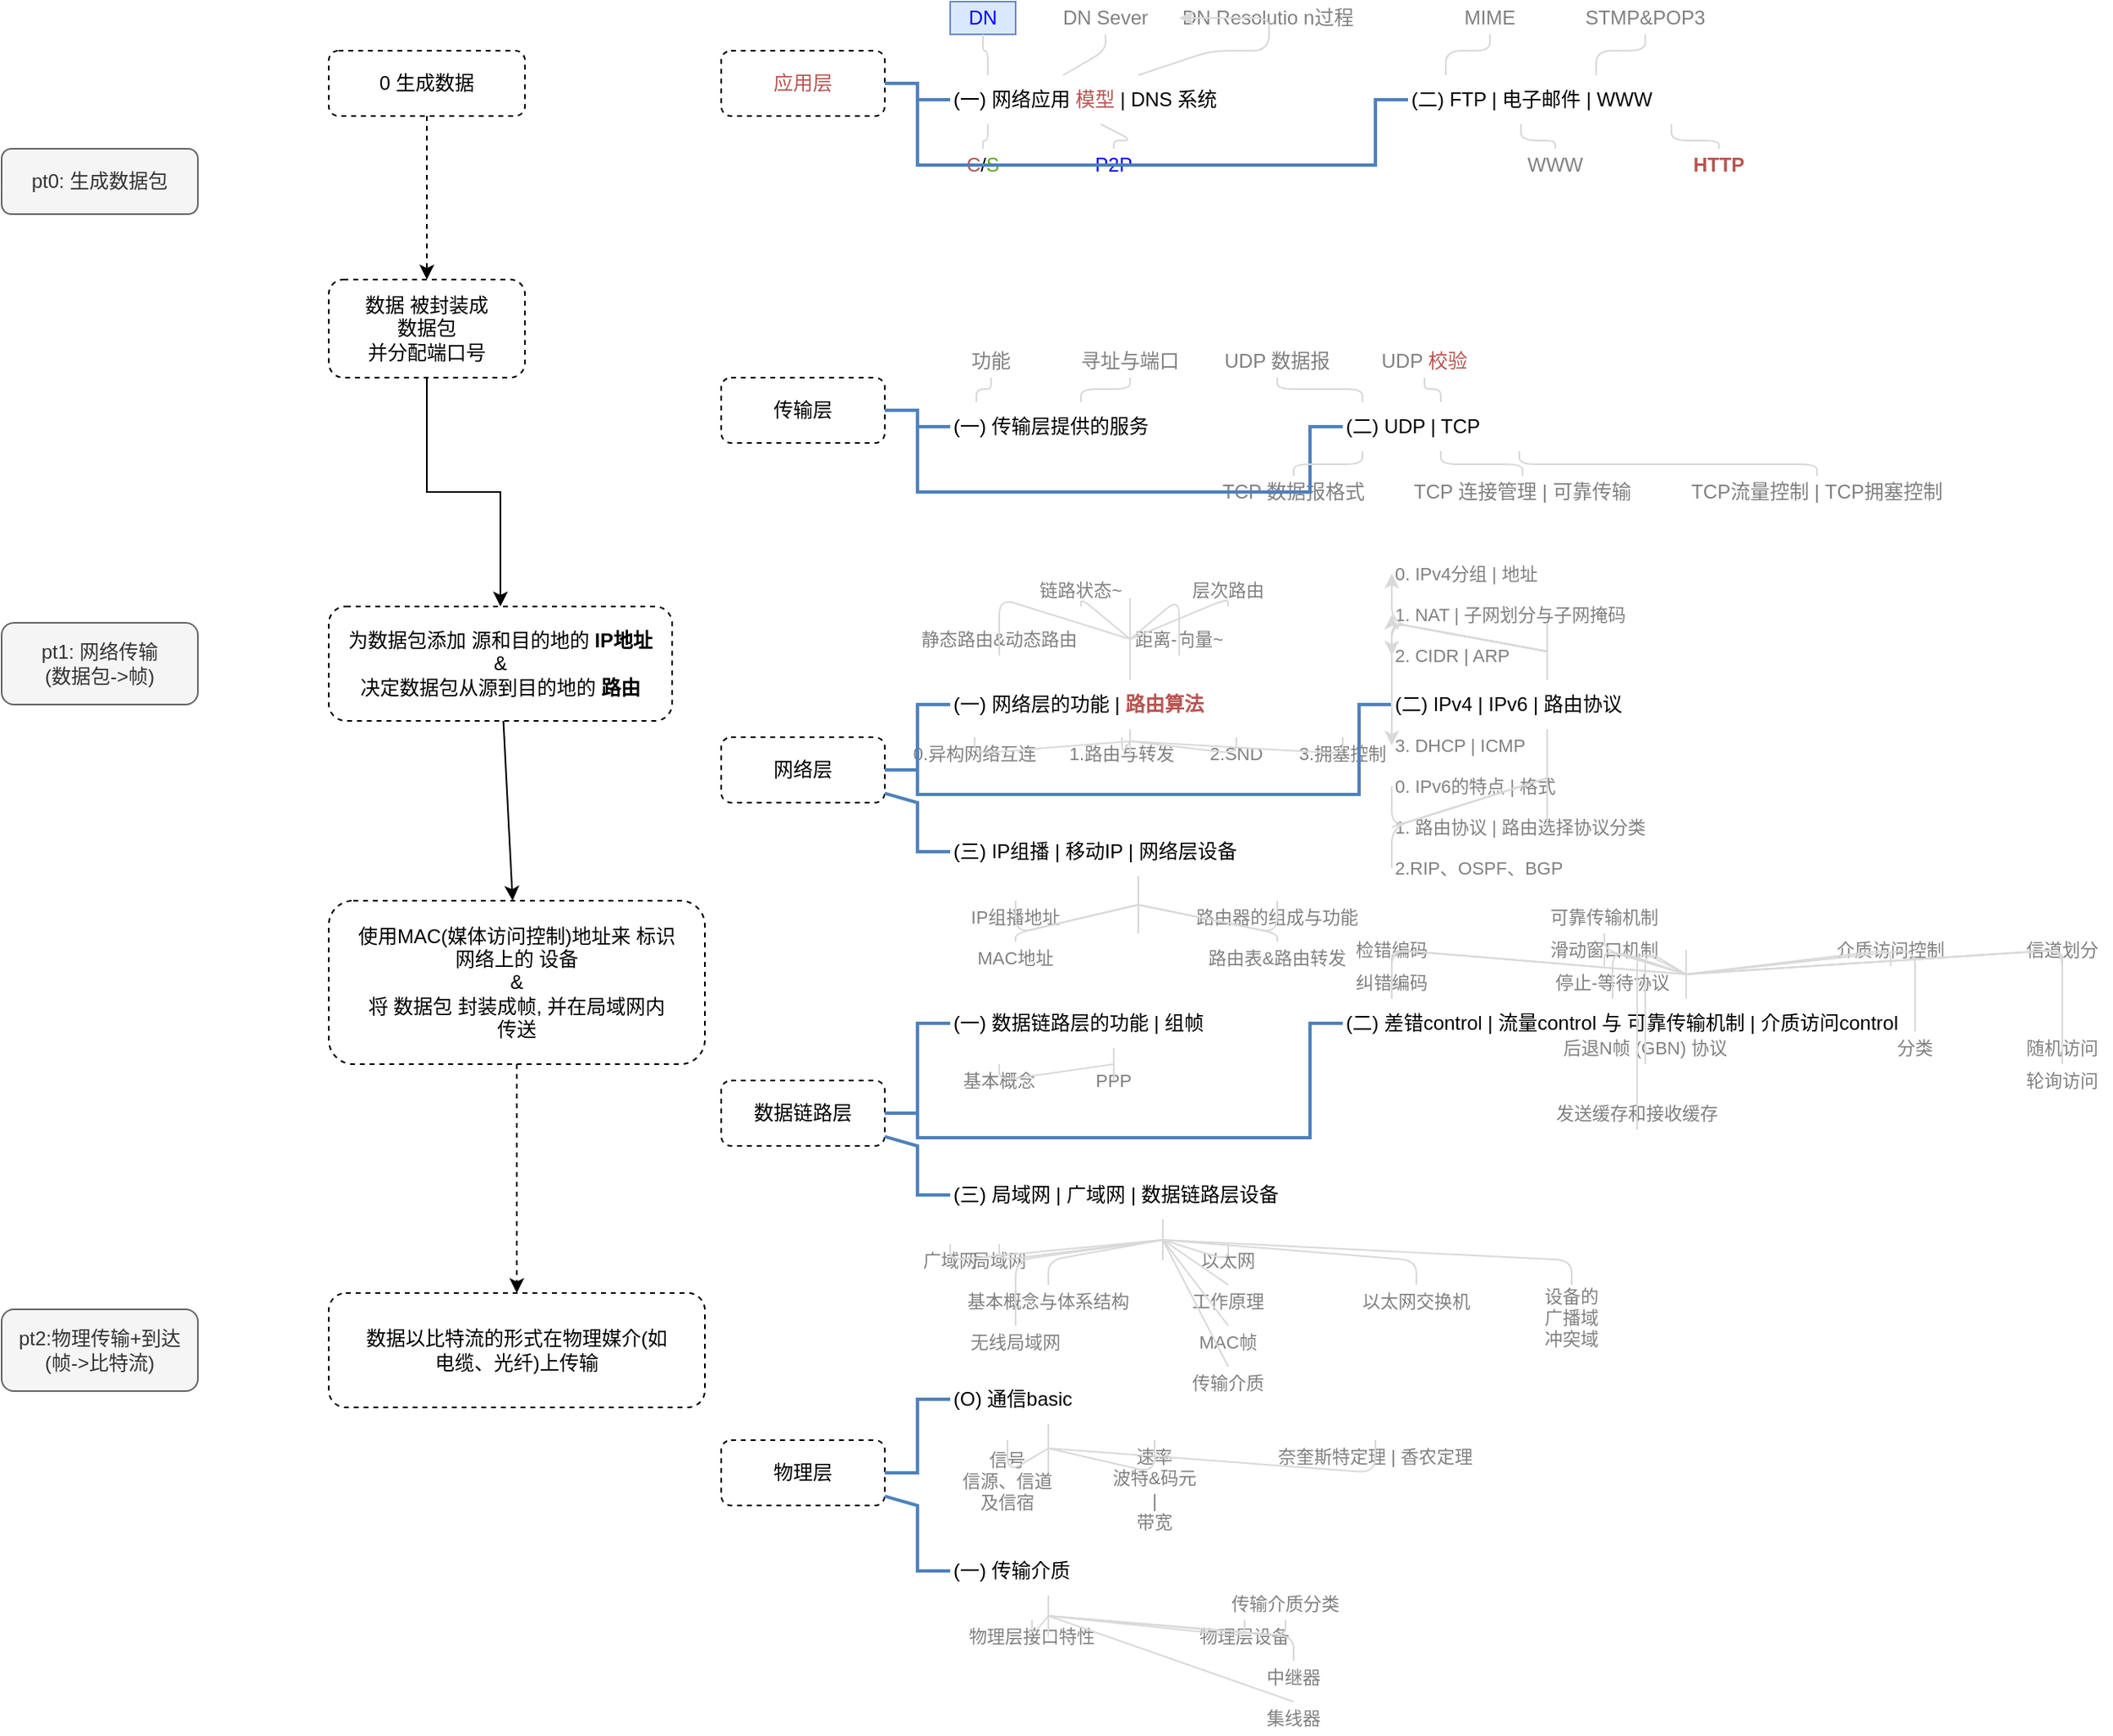 <mxfile version="26.2.13">
  <diagram name="第 1 页" id="O5OOP18YAtUZcq2zbPO-">
    <mxGraphModel dx="1316" dy="904" grid="1" gridSize="10" guides="1" tooltips="1" connect="1" arrows="1" fold="1" page="1" pageScale="1" pageWidth="3300" pageHeight="4681" math="0" shadow="0">
      <root>
        <mxCell id="0" />
        <mxCell id="1" parent="0" />
        <mxCell id="GtERY7AFmJggL1rA4mXi-28" value="pt0: 生成数据包" style="rounded=1;whiteSpace=wrap;html=1;fillColor=#f5f5f5;strokeColor=#666666;fontColor=#333333;" vertex="1" parent="1">
          <mxGeometry x="40" y="100" width="120" height="40" as="geometry" />
        </mxCell>
        <mxCell id="GtERY7AFmJggL1rA4mXi-29" value="0 生成数据" style="rounded=1;whiteSpace=wrap;html=1;dashed=1;strokeColor=#000000;" vertex="1" parent="1">
          <mxGeometry x="240" y="40" width="120" height="40" as="geometry" />
        </mxCell>
        <mxCell id="GtERY7AFmJggL1rA4mXi-30" value="数据 被封装成&lt;br&gt;数据包&lt;br&gt;并分配端口号" style="rounded=1;whiteSpace=wrap;html=1;dashed=1;strokeColor=#000000;align=center;" vertex="1" parent="1">
          <mxGeometry x="240" y="180" width="120" height="60" as="geometry" />
        </mxCell>
        <mxCell id="GtERY7AFmJggL1rA4mXi-31" value="pt1: 网络传输&lt;br&gt;(数据包-&amp;gt;帧)" style="rounded=1;whiteSpace=wrap;html=1;fillColor=#f5f5f5;strokeColor=#666666;fontColor=#333333;align=center;" vertex="1" parent="1">
          <mxGeometry x="40" y="390" width="120" height="50" as="geometry" />
        </mxCell>
        <mxCell id="GtERY7AFmJggL1rA4mXi-32" value="为数据包添加 源和目的地的 &lt;b&gt;IP地址&lt;/b&gt;&lt;br&gt;&amp;amp;&lt;br&gt;决定数据包从源到目的地的 &lt;b&gt;路由&lt;/b&gt;" style="rounded=1;whiteSpace=wrap;html=1;dashed=1;strokeColor=#000000;align=center;" vertex="1" parent="1">
          <mxGeometry x="240" y="380" width="210" height="70" as="geometry" />
        </mxCell>
        <mxCell id="GtERY7AFmJggL1rA4mXi-33" value="使用MAC(媒体访问控制)地址来 标识&lt;br&gt;网络上的 设备&lt;br&gt;&amp;amp;&lt;br&gt;将 数据包 封装成帧, 并在局域网内&lt;br&gt;传送" style="rounded=1;whiteSpace=wrap;html=1;dashed=1;strokeColor=#000000;align=center;" vertex="1" parent="1">
          <mxGeometry x="240" y="560" width="230" height="100" as="geometry" />
        </mxCell>
        <mxCell id="GtERY7AFmJggL1rA4mXi-34" value="pt2:物理传输+到达&lt;br&gt;(帧-&amp;gt;比特流)" style="rounded=1;whiteSpace=wrap;html=1;fillColor=#f5f5f5;strokeColor=#666666;fontColor=#333333;align=center;" vertex="1" parent="1">
          <mxGeometry x="40" y="810" width="120" height="50" as="geometry" />
        </mxCell>
        <mxCell id="GtERY7AFmJggL1rA4mXi-35" value="数据以比特流的形式在物理媒介(如&lt;br&gt;电缆、光纤)上传输" style="rounded=1;whiteSpace=wrap;html=1;dashed=1;strokeColor=#000000;align=center;" vertex="1" parent="1">
          <mxGeometry x="240" y="800" width="230" height="70" as="geometry" />
        </mxCell>
        <mxCell id="GtERY7AFmJggL1rA4mXi-36" value="" style="endArrow=classic;html=1;rounded=0;dashed=1;strokeColor=#000000;" edge="1" parent="1" source="GtERY7AFmJggL1rA4mXi-29" target="GtERY7AFmJggL1rA4mXi-30">
          <mxGeometry width="50" height="50" relative="1" as="geometry">
            <mxPoint x="300" y="90" as="sourcePoint" />
            <mxPoint x="300" y="170" as="targetPoint" />
          </mxGeometry>
        </mxCell>
        <mxCell id="GtERY7AFmJggL1rA4mXi-37" value="" style="endArrow=classic;html=1;rounded=0;strokeColor=#000000;" edge="1" parent="1" source="GtERY7AFmJggL1rA4mXi-30" target="GtERY7AFmJggL1rA4mXi-32">
          <mxGeometry width="50" height="50" relative="1" as="geometry">
            <mxPoint x="300" y="250" as="sourcePoint" />
            <mxPoint x="345" y="370" as="targetPoint" />
            <Array as="points">
              <mxPoint x="300" y="310" />
              <mxPoint x="345" y="310" />
            </Array>
          </mxGeometry>
        </mxCell>
        <mxCell id="GtERY7AFmJggL1rA4mXi-38" value="" style="endArrow=classic;html=1;rounded=0;strokeColor=#000000;" edge="1" parent="1" source="GtERY7AFmJggL1rA4mXi-32" target="GtERY7AFmJggL1rA4mXi-33">
          <mxGeometry width="50" height="50" relative="1" as="geometry">
            <mxPoint x="345" y="460" as="sourcePoint" />
            <mxPoint x="355" y="550" as="targetPoint" />
          </mxGeometry>
        </mxCell>
        <mxCell id="GtERY7AFmJggL1rA4mXi-39" value="" style="endArrow=classic;html=1;rounded=0;dashed=1;strokeColor=#000000;" edge="1" parent="1" source="GtERY7AFmJggL1rA4mXi-33" target="GtERY7AFmJggL1rA4mXi-35">
          <mxGeometry width="50" height="50" relative="1" as="geometry">
            <mxPoint x="355" y="670" as="sourcePoint" />
            <mxPoint x="355" y="790" as="targetPoint" />
          </mxGeometry>
        </mxCell>
        <mxCell id="GtERY7AFmJggL1rA4mXi-40" value="应用层" style="rounded=1;whiteSpace=wrap;html=1;dashed=1;strokeColor=#000000;fillColor=none;fontColor=#B85450;" vertex="1" parent="1">
          <mxGeometry x="480" y="40" width="100" height="40" as="geometry" />
        </mxCell>
        <mxCell id="GtERY7AFmJggL1rA4mXi-41" value="传输层" style="rounded=1;whiteSpace=wrap;html=1;dashed=1;strokeColor=#000000;fillColor=none;" vertex="1" parent="1">
          <mxGeometry x="480" y="240" width="100" height="40" as="geometry" />
        </mxCell>
        <mxCell id="GtERY7AFmJggL1rA4mXi-42" value="网络层" style="rounded=1;whiteSpace=wrap;html=1;dashed=1;strokeColor=#000000;fillColor=none;" vertex="1" parent="1">
          <mxGeometry x="480" y="460" width="100" height="40" as="geometry" />
        </mxCell>
        <mxCell id="GtERY7AFmJggL1rA4mXi-43" value="数据链路层" style="rounded=1;whiteSpace=wrap;html=1;dashed=1;strokeColor=#000000;fillColor=none;" vertex="1" parent="1">
          <mxGeometry x="480" y="670" width="100" height="40" as="geometry" />
        </mxCell>
        <mxCell id="GtERY7AFmJggL1rA4mXi-44" value="物理层" style="rounded=1;whiteSpace=wrap;html=1;dashed=1;strokeColor=#000000;fillColor=none;" vertex="1" parent="1">
          <mxGeometry x="480" y="890" width="100" height="40" as="geometry" />
        </mxCell>
        <mxCell id="GtERY7AFmJggL1rA4mXi-45" value="(一) 网络应用 &lt;font color=&quot;#b85450&quot;&gt;模型&lt;/font&gt; | DNS 系统" style="text;html=1;strokeColor=none;fillColor=none;align=left;verticalAlign=middle;whiteSpace=wrap;rounded=0;fontSize=12;" vertex="1" parent="1">
          <mxGeometry x="620" y="55" width="230" height="30" as="geometry" />
        </mxCell>
        <mxCell id="GtERY7AFmJggL1rA4mXi-46" value="(二) FTP | 电子邮件 | WWW" style="text;html=1;strokeColor=none;fillColor=none;align=left;verticalAlign=middle;whiteSpace=wrap;rounded=0;fontSize=12;" vertex="1" parent="1">
          <mxGeometry x="900" y="55" width="230" height="30" as="geometry" />
        </mxCell>
        <mxCell id="GtERY7AFmJggL1rA4mXi-47" value="DN" style="shape=rectangle;whiteSpace=wrap;html=1;fillColor=#DAE8FC;strokeColor=#6C8EBF;fontColor=#0000FF;fontSize=12;" vertex="1" parent="1">
          <mxGeometry x="620" y="10" width="40" height="20" as="geometry" />
        </mxCell>
        <mxCell id="GtERY7AFmJggL1rA4mXi-48" value="DN Sever" style="text;html=1;strokeColor=none;fillColor=none;align=center;verticalAlign=middle;whiteSpace=wrap;rounded=0;fontColor=#808080;fontSize=12;" vertex="1" parent="1">
          <mxGeometry x="680" y="10" width="70" height="20" as="geometry" />
        </mxCell>
        <mxCell id="GtERY7AFmJggL1rA4mXi-49" value="DN Resolutio n过程" style="text;html=1;strokeColor=none;fillColor=none;align=left;verticalAlign=middle;whiteSpace=wrap;rounded=0;fontColor=#808080;fontSize=12;" vertex="1" parent="1">
          <mxGeometry x="760" y="10" width="110" height="20" as="geometry" />
        </mxCell>
        <mxCell id="GtERY7AFmJggL1rA4mXi-50" value="&lt;font color=&quot;#b85450&quot;&gt;C&lt;/font&gt;/&lt;font color=&quot;#60a917&quot;&gt;S&lt;/font&gt;" style="text;html=1;strokeColor=none;fillColor=none;align=center;verticalAlign=middle;whiteSpace=wrap;rounded=0;fontSize=12;" vertex="1" parent="1">
          <mxGeometry x="620" y="100" width="40" height="20" as="geometry" />
        </mxCell>
        <mxCell id="GtERY7AFmJggL1rA4mXi-51" value="P2P" style="text;html=1;strokeColor=none;fillColor=none;align=center;verticalAlign=middle;whiteSpace=wrap;rounded=0;fontColor=#0000FF;fontSize=12;" vertex="1" parent="1">
          <mxGeometry x="700" y="100" width="40" height="20" as="geometry" />
        </mxCell>
        <mxCell id="GtERY7AFmJggL1rA4mXi-52" value="MIME" style="text;html=1;strokeColor=none;fillColor=none;align=center;verticalAlign=middle;whiteSpace=wrap;rounded=0;fontColor=#808080;fontSize=12;" vertex="1" parent="1">
          <mxGeometry x="920" y="10" width="60" height="20" as="geometry" />
        </mxCell>
        <mxCell id="GtERY7AFmJggL1rA4mXi-53" value="STMP&amp;amp;POP3" style="text;html=1;strokeColor=none;fillColor=none;align=center;verticalAlign=middle;whiteSpace=wrap;rounded=0;fontColor=#808080;fontSize=12;" vertex="1" parent="1">
          <mxGeometry x="1000" y="10" width="90" height="20" as="geometry" />
        </mxCell>
        <mxCell id="GtERY7AFmJggL1rA4mXi-54" value="WWW" style="text;html=1;strokeColor=none;fillColor=none;align=center;verticalAlign=middle;whiteSpace=wrap;rounded=0;fontColor=#808080;fontSize=12;" vertex="1" parent="1">
          <mxGeometry x="960" y="100" width="60" height="20" as="geometry" />
        </mxCell>
        <mxCell id="GtERY7AFmJggL1rA4mXi-55" value="&lt;b&gt;&lt;font color=&quot;#B85450&quot;&gt;HTTP&lt;/font&gt;&lt;/b&gt;" style="text;html=1;strokeColor=none;fillColor=none;align=center;verticalAlign=middle;whiteSpace=wrap;rounded=0;fontSize=12;" vertex="1" parent="1">
          <mxGeometry x="1060" y="100" width="60" height="20" as="geometry" />
        </mxCell>
        <mxCell id="GtERY7AFmJggL1rA4mXi-56" value="" style="endArrow=none;html=1;rounded=0;strokeColor=#4E81BD;strokeWidth=2;" edge="1" parent="1" source="GtERY7AFmJggL1rA4mXi-40" target="GtERY7AFmJggL1rA4mXi-45">
          <mxGeometry width="50" height="50" relative="1" as="geometry">
            <mxPoint x="580" y="60" as="sourcePoint" />
            <mxPoint x="620" y="70" as="targetPoint" />
            <Array as="points">
              <mxPoint x="600" y="60" />
              <mxPoint x="600" y="70" />
            </Array>
          </mxGeometry>
        </mxCell>
        <mxCell id="GtERY7AFmJggL1rA4mXi-57" value="" style="endArrow=none;html=1;rounded=0;strokeColor=#4E81BD;strokeWidth=2;" edge="1" parent="1" source="GtERY7AFmJggL1rA4mXi-40" target="GtERY7AFmJggL1rA4mXi-46">
          <mxGeometry width="50" height="50" relative="1" as="geometry">
            <mxPoint x="580" y="60" as="sourcePoint" />
            <mxPoint x="900" y="70" as="targetPoint" />
            <Array as="points">
              <mxPoint x="600" y="60" />
              <mxPoint x="600" y="110" />
              <mxPoint x="880" y="110" />
              <mxPoint x="880" y="70" />
            </Array>
          </mxGeometry>
        </mxCell>
        <mxCell id="GtERY7AFmJggL1rA4mXi-58" value="" style="endArrow=none;html=1;rounded=1;strokeColor=#D9D9D9;exitX=0.1;exitY=0;entryX=0.5;entryY=1;" edge="1" parent="1" source="GtERY7AFmJggL1rA4mXi-45" target="GtERY7AFmJggL1rA4mXi-47">
          <mxGeometry width="50" height="50" relative="1" as="geometry">
            <mxPoint x="643" y="55" as="sourcePoint" />
            <mxPoint x="640" y="30" as="targetPoint" />
            <Array as="points">
              <mxPoint x="643" y="40" />
              <mxPoint x="640" y="40" />
            </Array>
          </mxGeometry>
        </mxCell>
        <mxCell id="GtERY7AFmJggL1rA4mXi-59" value="" style="endArrow=none;html=1;rounded=1;strokeColor=#D9D9D9;exitX=0.3;exitY=0;entryX=0.5;entryY=1;" edge="1" parent="1" source="GtERY7AFmJggL1rA4mXi-45" target="GtERY7AFmJggL1rA4mXi-48">
          <mxGeometry width="50" height="50" relative="1" as="geometry">
            <mxPoint x="715" y="55" as="sourcePoint" />
            <mxPoint x="715" y="30" as="targetPoint" />
            <Array as="points">
              <mxPoint x="715" y="40" />
            </Array>
          </mxGeometry>
        </mxCell>
        <mxCell id="GtERY7AFmJggL1rA4mXi-60" value="" style="endArrow=classic;startArrow=none;html=1;rounded=1;strokeColor=#D9D9D9;exitX=0.5;exitY=0;entryX=0;entryY=0.5;" edge="1" parent="1" source="GtERY7AFmJggL1rA4mXi-45" target="GtERY7AFmJggL1rA4mXi-49">
          <mxGeometry width="50" height="50" relative="1" as="geometry">
            <mxPoint x="780" y="55" as="sourcePoint" />
            <mxPoint x="760" y="20" as="targetPoint" />
            <Array as="points">
              <mxPoint x="780" y="40" />
              <mxPoint x="815" y="40" />
              <mxPoint x="815" y="20" />
            </Array>
          </mxGeometry>
        </mxCell>
        <mxCell id="GtERY7AFmJggL1rA4mXi-61" value="" style="endArrow=none;html=1;rounded=1;strokeColor=#D9D9D9;exitX=0.1;exitY=1;entryX=0.5;entryY=0;" edge="1" parent="1" source="GtERY7AFmJggL1rA4mXi-45" target="GtERY7AFmJggL1rA4mXi-50">
          <mxGeometry width="50" height="50" relative="1" as="geometry">
            <mxPoint x="643" y="85" as="sourcePoint" />
            <mxPoint x="640" y="100" as="targetPoint" />
            <Array as="points">
              <mxPoint x="643" y="95" />
              <mxPoint x="640" y="95" />
            </Array>
          </mxGeometry>
        </mxCell>
        <mxCell id="GtERY7AFmJggL1rA4mXi-62" value="" style="endArrow=none;html=1;rounded=1;strokeColor=#D9D9D9;exitX=0.4;exitY=1;entryX=0.5;entryY=0;" edge="1" parent="1" source="GtERY7AFmJggL1rA4mXi-45" target="GtERY7AFmJggL1rA4mXi-51">
          <mxGeometry width="50" height="50" relative="1" as="geometry">
            <mxPoint x="732" y="85" as="sourcePoint" />
            <mxPoint x="720" y="100" as="targetPoint" />
            <Array as="points">
              <mxPoint x="732" y="95" />
              <mxPoint x="720" y="95" />
            </Array>
          </mxGeometry>
        </mxCell>
        <mxCell id="GtERY7AFmJggL1rA4mXi-63" value="" style="endArrow=none;html=1;rounded=1;strokeColor=#D9D9D9;exitX=0.1;exitY=0;entryX=0.5;entryY=1;" edge="1" parent="1" source="GtERY7AFmJggL1rA4mXi-46" target="GtERY7AFmJggL1rA4mXi-52">
          <mxGeometry width="50" height="50" relative="1" as="geometry">
            <mxPoint x="923" y="55" as="sourcePoint" />
            <mxPoint x="950" y="30" as="targetPoint" />
            <Array as="points">
              <mxPoint x="923" y="40" />
              <mxPoint x="950" y="40" />
            </Array>
          </mxGeometry>
        </mxCell>
        <mxCell id="GtERY7AFmJggL1rA4mXi-64" value="" style="endArrow=none;html=1;rounded=1;strokeColor=#D9D9D9;exitX=0.5;exitY=0;entryX=0.5;entryY=1;" edge="1" parent="1" source="GtERY7AFmJggL1rA4mXi-46" target="GtERY7AFmJggL1rA4mXi-53">
          <mxGeometry width="50" height="50" relative="1" as="geometry">
            <mxPoint x="1015" y="55" as="sourcePoint" />
            <mxPoint x="1045" y="30" as="targetPoint" />
            <Array as="points">
              <mxPoint x="1015" y="40" />
              <mxPoint x="1045" y="40" />
            </Array>
          </mxGeometry>
        </mxCell>
        <mxCell id="GtERY7AFmJggL1rA4mXi-65" value="" style="endArrow=none;html=1;rounded=1;strokeColor=#D9D9D9;exitX=0.3;exitY=1;entryX=0.5;entryY=0;" edge="1" parent="1" source="GtERY7AFmJggL1rA4mXi-46" target="GtERY7AFmJggL1rA4mXi-54">
          <mxGeometry width="50" height="50" relative="1" as="geometry">
            <mxPoint x="969" y="85" as="sourcePoint" />
            <mxPoint x="990" y="100" as="targetPoint" />
            <Array as="points">
              <mxPoint x="969" y="95" />
              <mxPoint x="990" y="95" />
            </Array>
          </mxGeometry>
        </mxCell>
        <mxCell id="GtERY7AFmJggL1rA4mXi-66" value="" style="endArrow=none;html=1;rounded=1;strokeColor=#D9D9D9;exitX=0.7;exitY=1;entryX=0.5;entryY=0;" edge="1" parent="1" source="GtERY7AFmJggL1rA4mXi-46" target="GtERY7AFmJggL1rA4mXi-55">
          <mxGeometry width="50" height="50" relative="1" as="geometry">
            <mxPoint x="1061" y="85" as="sourcePoint" />
            <mxPoint x="1090" y="100" as="targetPoint" />
            <Array as="points">
              <mxPoint x="1061" y="95" />
              <mxPoint x="1090" y="95" />
            </Array>
          </mxGeometry>
        </mxCell>
        <mxCell id="GtERY7AFmJggL1rA4mXi-67" value="(一) 传输层提供的服务" style="text;html=1;strokeColor=none;fillColor=none;align=left;verticalAlign=middle;whiteSpace=wrap;rounded=0;fontSize=12;" vertex="1" parent="1">
          <mxGeometry x="620" y="255" width="160" height="30" as="geometry" />
        </mxCell>
        <mxCell id="GtERY7AFmJggL1rA4mXi-68" value="(二) UDP | TCP" style="text;html=1;strokeColor=none;fillColor=none;align=left;verticalAlign=middle;whiteSpace=wrap;rounded=0;fontSize=12;" vertex="1" parent="1">
          <mxGeometry x="860" y="255" width="120" height="30" as="geometry" />
        </mxCell>
        <mxCell id="GtERY7AFmJggL1rA4mXi-69" value="功能" style="text;html=1;strokeColor=none;fillColor=none;align=center;verticalAlign=middle;whiteSpace=wrap;rounded=0;fontColor=#808080;fontSize=12;" vertex="1" parent="1">
          <mxGeometry x="620" y="220" width="50" height="20" as="geometry" />
        </mxCell>
        <mxCell id="GtERY7AFmJggL1rA4mXi-70" value="寻址与端口" style="text;html=1;strokeColor=none;fillColor=none;align=center;verticalAlign=middle;whiteSpace=wrap;rounded=0;fontColor=#808080;fontSize=12;" vertex="1" parent="1">
          <mxGeometry x="690" y="220" width="80" height="20" as="geometry" />
        </mxCell>
        <mxCell id="GtERY7AFmJggL1rA4mXi-71" value="UDP 数据报" style="text;html=1;strokeColor=none;fillColor=none;align=center;verticalAlign=middle;whiteSpace=wrap;rounded=0;fontColor=#808080;fontSize=12;" vertex="1" parent="1">
          <mxGeometry x="780" y="220" width="80" height="20" as="geometry" />
        </mxCell>
        <mxCell id="GtERY7AFmJggL1rA4mXi-72" value="UDP &lt;font color=&quot;#b85450&quot;&gt;校验&lt;/font&gt;" style="text;html=1;strokeColor=none;fillColor=none;align=center;verticalAlign=middle;whiteSpace=wrap;rounded=0;fontColor=#808080;fontSize=12;" vertex="1" parent="1">
          <mxGeometry x="870" y="220" width="80" height="20" as="geometry" />
        </mxCell>
        <mxCell id="GtERY7AFmJggL1rA4mXi-73" value="TCP 数据报格式" style="text;html=1;strokeColor=none;fillColor=none;align=center;verticalAlign=middle;whiteSpace=wrap;rounded=0;fontColor=#808080;fontSize=12;" vertex="1" parent="1">
          <mxGeometry x="780" y="300" width="100" height="20" as="geometry" />
        </mxCell>
        <mxCell id="GtERY7AFmJggL1rA4mXi-74" value="TCP 连接管理 | 可靠传输" style="text;html=1;strokeColor=none;fillColor=none;align=center;verticalAlign=middle;whiteSpace=wrap;rounded=0;fontColor=#808080;fontSize=12;" vertex="1" parent="1">
          <mxGeometry x="890" y="300" width="160" height="20" as="geometry" />
        </mxCell>
        <mxCell id="GtERY7AFmJggL1rA4mXi-75" value="TCP流量控制 | TCP拥塞控制" style="text;html=1;strokeColor=none;fillColor=none;align=center;verticalAlign=middle;whiteSpace=wrap;rounded=0;fontColor=#808080;fontSize=12;" vertex="1" parent="1">
          <mxGeometry x="1060" y="300" width="180" height="20" as="geometry" />
        </mxCell>
        <mxCell id="GtERY7AFmJggL1rA4mXi-76" value="" style="endArrow=none;html=1;rounded=0;strokeColor=#4E81BD;strokeWidth=2;" edge="1" parent="1" source="GtERY7AFmJggL1rA4mXi-41" target="GtERY7AFmJggL1rA4mXi-67">
          <mxGeometry width="50" height="50" relative="1" as="geometry">
            <mxPoint x="580" y="260" as="sourcePoint" />
            <mxPoint x="620" y="270" as="targetPoint" />
            <Array as="points">
              <mxPoint x="600" y="260" />
              <mxPoint x="600" y="270" />
            </Array>
          </mxGeometry>
        </mxCell>
        <mxCell id="GtERY7AFmJggL1rA4mXi-77" value="" style="endArrow=none;html=1;rounded=0;strokeColor=#4E81BD;strokeWidth=2;" edge="1" parent="1" source="GtERY7AFmJggL1rA4mXi-41" target="GtERY7AFmJggL1rA4mXi-68">
          <mxGeometry width="50" height="50" relative="1" as="geometry">
            <mxPoint x="580" y="260" as="sourcePoint" />
            <mxPoint x="860" y="270" as="targetPoint" />
            <Array as="points">
              <mxPoint x="600" y="260" />
              <mxPoint x="600" y="310" />
              <mxPoint x="840" y="310" />
              <mxPoint x="840" y="270" />
            </Array>
          </mxGeometry>
        </mxCell>
        <mxCell id="GtERY7AFmJggL1rA4mXi-78" value="" style="endArrow=none;html=1;rounded=1;strokeColor=#D9D9D9;exitX=0.1;exitY=0;entryX=0.5;entryY=1;" edge="1" parent="1" source="GtERY7AFmJggL1rA4mXi-67" target="GtERY7AFmJggL1rA4mXi-69">
          <mxGeometry width="50" height="50" relative="1" as="geometry">
            <mxPoint x="636" y="255" as="sourcePoint" />
            <mxPoint x="645" y="240" as="targetPoint" />
            <Array as="points">
              <mxPoint x="636" y="247" />
              <mxPoint x="645" y="247" />
            </Array>
          </mxGeometry>
        </mxCell>
        <mxCell id="GtERY7AFmJggL1rA4mXi-79" value="" style="endArrow=none;html=1;rounded=1;strokeColor=#D9D9D9;exitX=0.5;exitY=0;entryX=0.5;entryY=1;" edge="1" parent="1" source="GtERY7AFmJggL1rA4mXi-67" target="GtERY7AFmJggL1rA4mXi-70">
          <mxGeometry width="50" height="50" relative="1" as="geometry">
            <mxPoint x="700" y="255" as="sourcePoint" />
            <mxPoint x="730" y="240" as="targetPoint" />
            <Array as="points">
              <mxPoint x="700" y="247" />
              <mxPoint x="730" y="247" />
            </Array>
          </mxGeometry>
        </mxCell>
        <mxCell id="GtERY7AFmJggL1rA4mXi-80" value="" style="endArrow=none;html=1;rounded=1;strokeColor=#D9D9D9;exitX=0.1;exitY=0;entryX=0.5;entryY=1;" edge="1" parent="1" source="GtERY7AFmJggL1rA4mXi-68" target="GtERY7AFmJggL1rA4mXi-71">
          <mxGeometry width="50" height="50" relative="1" as="geometry">
            <mxPoint x="872" y="255" as="sourcePoint" />
            <mxPoint x="820" y="240" as="targetPoint" />
            <Array as="points">
              <mxPoint x="872" y="247" />
              <mxPoint x="820" y="247" />
            </Array>
          </mxGeometry>
        </mxCell>
        <mxCell id="GtERY7AFmJggL1rA4mXi-81" value="" style="endArrow=none;html=1;rounded=1;strokeColor=#D9D9D9;exitX=0.5;exitY=0;entryX=0.5;entryY=1;" edge="1" parent="1" source="GtERY7AFmJggL1rA4mXi-68" target="GtERY7AFmJggL1rA4mXi-72">
          <mxGeometry width="50" height="50" relative="1" as="geometry">
            <mxPoint x="920" y="255" as="sourcePoint" />
            <mxPoint x="910" y="240" as="targetPoint" />
            <Array as="points">
              <mxPoint x="920" y="247" />
              <mxPoint x="910" y="247" />
            </Array>
          </mxGeometry>
        </mxCell>
        <mxCell id="GtERY7AFmJggL1rA4mXi-82" value="" style="endArrow=none;html=1;rounded=1;strokeColor=#D9D9D9;exitX=0.1;exitY=1;entryX=0.5;entryY=0;" edge="1" parent="1" source="GtERY7AFmJggL1rA4mXi-68" target="GtERY7AFmJggL1rA4mXi-73">
          <mxGeometry width="50" height="50" relative="1" as="geometry">
            <mxPoint x="872" y="285" as="sourcePoint" />
            <mxPoint x="830" y="300" as="targetPoint" />
            <Array as="points">
              <mxPoint x="872" y="293" />
              <mxPoint x="830" y="293" />
            </Array>
          </mxGeometry>
        </mxCell>
        <mxCell id="GtERY7AFmJggL1rA4mXi-83" value="" style="endArrow=none;html=1;rounded=1;strokeColor=#D9D9D9;exitX=0.5;exitY=1;entryX=0.5;entryY=0;" edge="1" parent="1" source="GtERY7AFmJggL1rA4mXi-68" target="GtERY7AFmJggL1rA4mXi-74">
          <mxGeometry width="50" height="50" relative="1" as="geometry">
            <mxPoint x="920" y="285" as="sourcePoint" />
            <mxPoint x="970" y="300" as="targetPoint" />
            <Array as="points">
              <mxPoint x="920" y="293" />
              <mxPoint x="970" y="293" />
            </Array>
          </mxGeometry>
        </mxCell>
        <mxCell id="GtERY7AFmJggL1rA4mXi-84" value="" style="endArrow=none;html=1;rounded=1;strokeColor=#D9D9D9;exitX=0.9;exitY=1;entryX=0.5;entryY=0;" edge="1" parent="1" source="GtERY7AFmJggL1rA4mXi-68" target="GtERY7AFmJggL1rA4mXi-75">
          <mxGeometry width="50" height="50" relative="1" as="geometry">
            <mxPoint x="968" y="285" as="sourcePoint" />
            <mxPoint x="1150" y="300" as="targetPoint" />
            <Array as="points">
              <mxPoint x="968" y="293" />
              <mxPoint x="1150" y="293" />
            </Array>
          </mxGeometry>
        </mxCell>
        <mxCell id="GtERY7AFmJggL1rA4mXi-85" value="(一) 网络层的功能 | &lt;b&gt;&lt;font color=&quot;#b85450&quot;&gt;路由算法&lt;/font&gt;&lt;/b&gt;" style="text;html=1;strokeColor=none;fillColor=none;align=left;verticalAlign=middle;whiteSpace=wrap;rounded=0;fontSize=12;" vertex="1" parent="1">
          <mxGeometry x="620" y="425" width="220" height="30" as="geometry" />
        </mxCell>
        <mxCell id="GtERY7AFmJggL1rA4mXi-86" value="(二) IPv4 | IPv6 | 路由协议" style="text;html=1;strokeColor=none;fillColor=none;align=left;verticalAlign=middle;whiteSpace=wrap;rounded=0;fontSize=12;" vertex="1" parent="1">
          <mxGeometry x="890" y="425" width="190" height="30" as="geometry" />
        </mxCell>
        <mxCell id="GtERY7AFmJggL1rA4mXi-87" value="(三) IP组播 | 移动IP | 网络层设备" style="text;html=1;strokeColor=none;fillColor=none;align=left;verticalAlign=middle;whiteSpace=wrap;rounded=0;fontSize=12;" vertex="1" parent="1">
          <mxGeometry x="620" y="515" width="230" height="30" as="geometry" />
        </mxCell>
        <mxCell id="GtERY7AFmJggL1rA4mXi-88" value="静态路由&amp;amp;动态路由" style="text;html=1;strokeColor=none;fillColor=none;align=center;verticalAlign=middle;whiteSpace=wrap;rounded=0;fontColor=#808080;fontSize=11;" vertex="1" parent="1">
          <mxGeometry x="590" y="390" width="120" height="20" as="geometry" />
        </mxCell>
        <mxCell id="GtERY7AFmJggL1rA4mXi-89" value="距离-向量~" style="text;html=1;strokeColor=none;fillColor=none;align=center;verticalAlign=middle;whiteSpace=wrap;rounded=0;fontColor=#808080;fontSize=11;" vertex="1" parent="1">
          <mxGeometry x="720" y="390" width="80" height="20" as="geometry" />
        </mxCell>
        <mxCell id="GtERY7AFmJggL1rA4mXi-90" value="链路状态~" style="text;html=1;strokeColor=none;fillColor=none;align=center;verticalAlign=middle;whiteSpace=wrap;rounded=0;fontColor=#808080;fontSize=11;" vertex="1" parent="1">
          <mxGeometry x="660" y="360" width="80" height="20" as="geometry" />
        </mxCell>
        <mxCell id="GtERY7AFmJggL1rA4mXi-91" value="层次路由" style="text;html=1;strokeColor=none;fillColor=none;align=center;verticalAlign=middle;whiteSpace=wrap;rounded=0;fontColor=#808080;fontSize=11;" vertex="1" parent="1">
          <mxGeometry x="750" y="360" width="80" height="20" as="geometry" />
        </mxCell>
        <mxCell id="GtERY7AFmJggL1rA4mXi-92" value="0.异构网络互连" style="text;html=1;strokeColor=none;fillColor=none;align=center;verticalAlign=middle;whiteSpace=wrap;rounded=0;fontColor=#808080;fontSize=11;" vertex="1" parent="1">
          <mxGeometry x="590" y="460" width="90" height="20" as="geometry" />
        </mxCell>
        <mxCell id="GtERY7AFmJggL1rA4mXi-93" value="1.路由与转发" style="text;html=1;strokeColor=none;fillColor=none;align=center;verticalAlign=middle;whiteSpace=wrap;rounded=0;fontColor=#808080;fontSize=11;" vertex="1" parent="1">
          <mxGeometry x="685" y="460" width="80" height="20" as="geometry" />
        </mxCell>
        <mxCell id="GtERY7AFmJggL1rA4mXi-94" value="2.SND" style="text;html=1;strokeColor=none;fillColor=none;align=center;verticalAlign=middle;whiteSpace=wrap;rounded=0;fontColor=#808080;fontSize=11;" vertex="1" parent="1">
          <mxGeometry x="770" y="460" width="50" height="20" as="geometry" />
        </mxCell>
        <mxCell id="GtERY7AFmJggL1rA4mXi-95" value="3.拥塞控制" style="text;html=1;strokeColor=none;fillColor=none;align=center;verticalAlign=middle;whiteSpace=wrap;rounded=0;fontColor=#808080;fontSize=11;" vertex="1" parent="1">
          <mxGeometry x="825" y="460" width="70" height="20" as="geometry" />
        </mxCell>
        <mxCell id="GtERY7AFmJggL1rA4mXi-96" value="0. IPv4分组 | 地址" style="text;html=1;strokeColor=none;fillColor=none;align=left;verticalAlign=middle;whiteSpace=wrap;rounded=0;fontColor=#808080;fontSize=11;" vertex="1" parent="1">
          <mxGeometry x="890" y="350" width="120" height="20" as="geometry" />
        </mxCell>
        <mxCell id="GtERY7AFmJggL1rA4mXi-97" value="1. NAT | 子网划分与子网掩码" style="text;html=1;strokeColor=none;fillColor=none;align=left;verticalAlign=middle;whiteSpace=wrap;rounded=0;fontColor=#808080;fontSize=11;" vertex="1" parent="1">
          <mxGeometry x="890" y="375" width="160" height="20" as="geometry" />
        </mxCell>
        <mxCell id="GtERY7AFmJggL1rA4mXi-98" value="2. CIDR | ARP" style="text;html=1;strokeColor=none;fillColor=none;align=left;verticalAlign=middle;whiteSpace=wrap;rounded=0;fontColor=#808080;fontSize=11;" vertex="1" parent="1">
          <mxGeometry x="890" y="400" width="100" height="20" as="geometry" />
        </mxCell>
        <mxCell id="GtERY7AFmJggL1rA4mXi-99" value="3. DHCP | ICMP" style="text;html=1;strokeColor=none;fillColor=none;align=left;verticalAlign=middle;whiteSpace=wrap;rounded=0;fontColor=#808080;fontSize=11;" vertex="1" parent="1">
          <mxGeometry x="890" y="455" width="100" height="20" as="geometry" />
        </mxCell>
        <mxCell id="GtERY7AFmJggL1rA4mXi-100" value="0. IPv6的特点 | 格式" style="text;html=1;strokeColor=none;fillColor=none;align=left;verticalAlign=middle;whiteSpace=wrap;rounded=0;fontColor=#808080;fontSize=11;" vertex="1" parent="1">
          <mxGeometry x="890" y="480" width="130" height="20" as="geometry" />
        </mxCell>
        <mxCell id="GtERY7AFmJggL1rA4mXi-101" value="1. 路由协议 | 路由选择协议分类" style="text;html=1;strokeColor=none;fillColor=none;align=left;verticalAlign=middle;whiteSpace=wrap;rounded=0;fontColor=#808080;fontSize=11;" vertex="1" parent="1">
          <mxGeometry x="890" y="505" width="180" height="20" as="geometry" />
        </mxCell>
        <mxCell id="GtERY7AFmJggL1rA4mXi-102" value="2.RIP、OSPF、BGP" style="text;html=1;strokeColor=none;fillColor=none;align=left;verticalAlign=middle;whiteSpace=wrap;rounded=0;fontColor=#808080;fontSize=11;" vertex="1" parent="1">
          <mxGeometry x="890" y="530" width="130" height="20" as="geometry" />
        </mxCell>
        <mxCell id="GtERY7AFmJggL1rA4mXi-103" value="IP组播地址" style="text;html=1;strokeColor=none;fillColor=none;align=center;verticalAlign=middle;whiteSpace=wrap;rounded=0;fontColor=#808080;fontSize=11;" vertex="1" parent="1">
          <mxGeometry x="620" y="560" width="80" height="20" as="geometry" />
        </mxCell>
        <mxCell id="GtERY7AFmJggL1rA4mXi-104" value="MAC地址" style="text;html=1;strokeColor=none;fillColor=none;align=center;verticalAlign=middle;whiteSpace=wrap;rounded=0;fontColor=#808080;fontSize=11;" vertex="1" parent="1">
          <mxGeometry x="620" y="585" width="80" height="20" as="geometry" />
        </mxCell>
        <mxCell id="GtERY7AFmJggL1rA4mXi-105" value="路由器的组成与功能" style="text;html=1;strokeColor=none;fillColor=none;align=center;verticalAlign=middle;whiteSpace=wrap;rounded=0;fontColor=#808080;fontSize=11;" vertex="1" parent="1">
          <mxGeometry x="760" y="560" width="120" height="20" as="geometry" />
        </mxCell>
        <mxCell id="GtERY7AFmJggL1rA4mXi-106" value="路由表&amp;amp;路由转发" style="text;html=1;strokeColor=none;fillColor=none;align=center;verticalAlign=middle;whiteSpace=wrap;rounded=0;fontColor=#808080;fontSize=11;" vertex="1" parent="1">
          <mxGeometry x="760" y="585" width="120" height="20" as="geometry" />
        </mxCell>
        <mxCell id="GtERY7AFmJggL1rA4mXi-107" value="" style="endArrow=none;html=1;rounded=0;strokeColor=#4E81BD;strokeWidth=2;" edge="1" parent="1" source="GtERY7AFmJggL1rA4mXi-42" target="GtERY7AFmJggL1rA4mXi-85">
          <mxGeometry width="50" height="50" relative="1" as="geometry">
            <mxPoint x="580" y="480" as="sourcePoint" />
            <mxPoint x="620" y="440" as="targetPoint" />
            <Array as="points">
              <mxPoint x="600" y="480" />
              <mxPoint x="600" y="440" />
            </Array>
          </mxGeometry>
        </mxCell>
        <mxCell id="GtERY7AFmJggL1rA4mXi-108" value="" style="endArrow=none;html=1;rounded=0;strokeColor=#4E81BD;strokeWidth=2;" edge="1" parent="1" source="GtERY7AFmJggL1rA4mXi-42" target="GtERY7AFmJggL1rA4mXi-86">
          <mxGeometry width="50" height="50" relative="1" as="geometry">
            <mxPoint x="580" y="480" as="sourcePoint" />
            <mxPoint x="890" y="440" as="targetPoint" />
            <Array as="points">
              <mxPoint x="600" y="480" />
              <mxPoint x="600" y="495" />
              <mxPoint x="870" y="495" />
              <mxPoint x="870" y="440" />
            </Array>
          </mxGeometry>
        </mxCell>
        <mxCell id="GtERY7AFmJggL1rA4mXi-109" value="" style="endArrow=none;html=1;rounded=0;strokeColor=#4E81BD;strokeWidth=2;" edge="1" parent="1" source="GtERY7AFmJggL1rA4mXi-42" target="GtERY7AFmJggL1rA4mXi-87">
          <mxGeometry width="50" height="50" relative="1" as="geometry">
            <mxPoint x="580" y="500" as="sourcePoint" />
            <mxPoint x="620" y="530" as="targetPoint" />
            <Array as="points">
              <mxPoint x="600" y="500" />
              <mxPoint x="600" y="530" />
            </Array>
          </mxGeometry>
        </mxCell>
        <mxCell id="GtERY7AFmJggL1rA4mXi-110" value="" style="endArrow=none;html=1;rounded=1;strokeColor=#D9D9D9;exitX=0.5;exitY=0;" edge="1" parent="1" source="GtERY7AFmJggL1rA4mXi-85">
          <mxGeometry width="50" height="50" relative="1" as="geometry">
            <mxPoint x="730" y="425" as="sourcePoint" />
            <mxPoint x="730" y="375" as="targetPoint" />
          </mxGeometry>
        </mxCell>
        <mxCell id="GtERY7AFmJggL1rA4mXi-111" value="" style="endArrow=none;html=1;rounded=1;strokeColor=#D9D9D9;entryX=0.5;entryY=1;" edge="1" parent="1" source="GtERY7AFmJggL1rA4mXi-110" target="GtERY7AFmJggL1rA4mXi-88">
          <mxGeometry width="50" height="50" relative="1" as="geometry">
            <mxPoint x="730" y="375" as="sourcePoint" />
            <mxPoint x="650" y="410" as="targetPoint" />
            <Array as="points">
              <mxPoint x="650" y="375" />
            </Array>
          </mxGeometry>
        </mxCell>
        <mxCell id="GtERY7AFmJggL1rA4mXi-112" value="" style="endArrow=none;html=1;rounded=1;strokeColor=#D9D9D9;entryX=0.5;entryY=1;" edge="1" parent="1" source="GtERY7AFmJggL1rA4mXi-110" target="GtERY7AFmJggL1rA4mXi-89">
          <mxGeometry width="50" height="50" relative="1" as="geometry">
            <mxPoint x="730" y="375" as="sourcePoint" />
            <mxPoint x="760" y="410" as="targetPoint" />
            <Array as="points">
              <mxPoint x="760" y="375" />
            </Array>
          </mxGeometry>
        </mxCell>
        <mxCell id="GtERY7AFmJggL1rA4mXi-113" value="" style="endArrow=none;html=1;rounded=1;strokeColor=#D9D9D9;entryX=0.5;entryY=1;" edge="1" parent="1" source="GtERY7AFmJggL1rA4mXi-110" target="GtERY7AFmJggL1rA4mXi-90">
          <mxGeometry width="50" height="50" relative="1" as="geometry">
            <mxPoint x="730" y="375" as="sourcePoint" />
            <mxPoint x="700" y="380" as="targetPoint" />
            <Array as="points">
              <mxPoint x="700" y="375" />
            </Array>
          </mxGeometry>
        </mxCell>
        <mxCell id="GtERY7AFmJggL1rA4mXi-114" value="" style="endArrow=none;html=1;rounded=1;strokeColor=#D9D9D9;entryX=0.5;entryY=1;" edge="1" parent="1" source="GtERY7AFmJggL1rA4mXi-110" target="GtERY7AFmJggL1rA4mXi-91">
          <mxGeometry width="50" height="50" relative="1" as="geometry">
            <mxPoint x="730" y="375" as="sourcePoint" />
            <mxPoint x="790" y="380" as="targetPoint" />
            <Array as="points">
              <mxPoint x="790" y="375" />
            </Array>
          </mxGeometry>
        </mxCell>
        <mxCell id="GtERY7AFmJggL1rA4mXi-115" value="" style="endArrow=none;html=1;rounded=1;strokeColor=#D9D9D9;exitX=0.5;exitY=1;" edge="1" parent="1" source="GtERY7AFmJggL1rA4mXi-85">
          <mxGeometry width="50" height="50" relative="1" as="geometry">
            <mxPoint x="730" y="455" as="sourcePoint" />
            <mxPoint x="730" y="470" as="targetPoint" />
          </mxGeometry>
        </mxCell>
        <mxCell id="GtERY7AFmJggL1rA4mXi-116" value="" style="endArrow=none;html=1;rounded=1;strokeColor=#D9D9D9;entryX=0.5;entryY=0;" edge="1" parent="1" source="GtERY7AFmJggL1rA4mXi-115" target="GtERY7AFmJggL1rA4mXi-92">
          <mxGeometry width="50" height="50" relative="1" as="geometry">
            <mxPoint x="730" y="470" as="sourcePoint" />
            <mxPoint x="635" y="460" as="targetPoint" />
            <Array as="points">
              <mxPoint x="635" y="470" />
            </Array>
          </mxGeometry>
        </mxCell>
        <mxCell id="GtERY7AFmJggL1rA4mXi-117" value="" style="endArrow=none;html=1;rounded=1;strokeColor=#D9D9D9;entryX=0.5;entryY=0;" edge="1" parent="1" source="GtERY7AFmJggL1rA4mXi-115" target="GtERY7AFmJggL1rA4mXi-93">
          <mxGeometry width="50" height="50" relative="1" as="geometry">
            <mxPoint x="730" y="470" as="sourcePoint" />
            <mxPoint x="725" y="460" as="targetPoint" />
            <Array as="points">
              <mxPoint x="725" y="470" />
            </Array>
          </mxGeometry>
        </mxCell>
        <mxCell id="GtERY7AFmJggL1rA4mXi-118" value="" style="endArrow=none;html=1;rounded=1;strokeColor=#D9D9D9;entryX=0.5;entryY=0;" edge="1" parent="1" source="GtERY7AFmJggL1rA4mXi-115" target="GtERY7AFmJggL1rA4mXi-94">
          <mxGeometry width="50" height="50" relative="1" as="geometry">
            <mxPoint x="730" y="470" as="sourcePoint" />
            <mxPoint x="795" y="460" as="targetPoint" />
            <Array as="points">
              <mxPoint x="795" y="470" />
            </Array>
          </mxGeometry>
        </mxCell>
        <mxCell id="GtERY7AFmJggL1rA4mXi-119" value="" style="endArrow=none;html=1;rounded=1;strokeColor=#D9D9D9;entryX=0.5;entryY=0;" edge="1" parent="1" source="GtERY7AFmJggL1rA4mXi-115" target="GtERY7AFmJggL1rA4mXi-95">
          <mxGeometry width="50" height="50" relative="1" as="geometry">
            <mxPoint x="730" y="470" as="sourcePoint" />
            <mxPoint x="860" y="460" as="targetPoint" />
            <Array as="points">
              <mxPoint x="860" y="470" />
            </Array>
          </mxGeometry>
        </mxCell>
        <mxCell id="GtERY7AFmJggL1rA4mXi-120" value="" style="endArrow=none;html=1;rounded=1;strokeColor=#D9D9D9;exitX=0.5;exitY=0;" edge="1" parent="1" source="GtERY7AFmJggL1rA4mXi-86">
          <mxGeometry width="50" height="50" relative="1" as="geometry">
            <mxPoint x="985" y="425" as="sourcePoint" />
            <mxPoint x="985" y="390" as="targetPoint" />
          </mxGeometry>
        </mxCell>
        <mxCell id="GtERY7AFmJggL1rA4mXi-121" value="" style="endArrow=classic;html=1;rounded=1;strokeColor=#D9D9D9;startArrow=none;entryX=0;entryY=0.5;" edge="1" parent="1" source="GtERY7AFmJggL1rA4mXi-120" target="GtERY7AFmJggL1rA4mXi-96">
          <mxGeometry width="50" height="50" relative="1" as="geometry">
            <mxPoint x="985" y="390" as="sourcePoint" />
            <mxPoint x="890" y="360" as="targetPoint" />
            <Array as="points">
              <mxPoint x="890" y="390" />
              <mxPoint x="890" y="360" />
            </Array>
          </mxGeometry>
        </mxCell>
        <mxCell id="GtERY7AFmJggL1rA4mXi-122" value="" style="endArrow=classic;html=1;rounded=1;strokeColor=#D9D9D9;startArrow=none;entryX=0;entryY=0.5;" edge="1" parent="1" source="GtERY7AFmJggL1rA4mXi-120" target="GtERY7AFmJggL1rA4mXi-97">
          <mxGeometry width="50" height="50" relative="1" as="geometry">
            <mxPoint x="985" y="390" as="sourcePoint" />
            <mxPoint x="890" y="385" as="targetPoint" />
            <Array as="points">
              <mxPoint x="890" y="390" />
              <mxPoint x="890" y="385" />
            </Array>
          </mxGeometry>
        </mxCell>
        <mxCell id="GtERY7AFmJggL1rA4mXi-123" value="" style="endArrow=classic;html=1;rounded=1;strokeColor=#D9D9D9;startArrow=none;entryX=0;entryY=0.5;" edge="1" parent="1" source="GtERY7AFmJggL1rA4mXi-120" target="GtERY7AFmJggL1rA4mXi-98">
          <mxGeometry width="50" height="50" relative="1" as="geometry">
            <mxPoint x="985" y="390" as="sourcePoint" />
            <mxPoint x="890" y="410" as="targetPoint" />
            <Array as="points">
              <mxPoint x="890" y="390" />
              <mxPoint x="890" y="410" />
            </Array>
          </mxGeometry>
        </mxCell>
        <mxCell id="GtERY7AFmJggL1rA4mXi-124" value="" style="endArrow=classic;html=1;rounded=1;strokeColor=#D9D9D9;startArrow=none;entryX=0;entryY=0.5;" edge="1" parent="1" source="GtERY7AFmJggL1rA4mXi-120" target="GtERY7AFmJggL1rA4mXi-99">
          <mxGeometry width="50" height="50" relative="1" as="geometry">
            <mxPoint x="985" y="390" as="sourcePoint" />
            <mxPoint x="890" y="465" as="targetPoint" />
            <Array as="points">
              <mxPoint x="890" y="390" />
              <mxPoint x="890" y="465" />
            </Array>
          </mxGeometry>
        </mxCell>
        <mxCell id="GtERY7AFmJggL1rA4mXi-125" value="" style="endArrow=none;html=1;rounded=1;strokeColor=#D9D9D9;exitX=0.5;exitY=1;" edge="1" parent="1" source="GtERY7AFmJggL1rA4mXi-86">
          <mxGeometry width="50" height="50" relative="1" as="geometry">
            <mxPoint x="985" y="455" as="sourcePoint" />
            <mxPoint x="985" y="515" as="targetPoint" />
          </mxGeometry>
        </mxCell>
        <mxCell id="GtERY7AFmJggL1rA4mXi-126" value="" style="endArrow=none;html=1;rounded=1;strokeColor=#D9D9D9;entryX=0;entryY=0.5;" edge="1" parent="1" source="GtERY7AFmJggL1rA4mXi-125" target="GtERY7AFmJggL1rA4mXi-100">
          <mxGeometry width="50" height="50" relative="1" as="geometry">
            <mxPoint x="985" y="515" as="sourcePoint" />
            <mxPoint x="890" y="490" as="targetPoint" />
            <Array as="points">
              <mxPoint x="890" y="515" />
              <mxPoint x="890" y="490" />
            </Array>
          </mxGeometry>
        </mxCell>
        <mxCell id="GtERY7AFmJggL1rA4mXi-127" value="" style="endArrow=none;html=1;rounded=1;strokeColor=#D9D9D9;entryX=0;entryY=0.5;" edge="1" parent="1" source="GtERY7AFmJggL1rA4mXi-125" target="GtERY7AFmJggL1rA4mXi-101">
          <mxGeometry width="50" height="50" relative="1" as="geometry">
            <mxPoint x="985" y="515" as="sourcePoint" />
            <mxPoint x="890" y="515" as="targetPoint" />
            <Array as="points">
              <mxPoint x="890" y="515" />
            </Array>
          </mxGeometry>
        </mxCell>
        <mxCell id="GtERY7AFmJggL1rA4mXi-128" value="" style="endArrow=none;html=1;rounded=1;strokeColor=#D9D9D9;entryX=0;entryY=0.5;" edge="1" parent="1" source="GtERY7AFmJggL1rA4mXi-125" target="GtERY7AFmJggL1rA4mXi-102">
          <mxGeometry width="50" height="50" relative="1" as="geometry">
            <mxPoint x="985" y="515" as="sourcePoint" />
            <mxPoint x="890" y="540" as="targetPoint" />
            <Array as="points">
              <mxPoint x="890" y="515" />
              <mxPoint x="890" y="540" />
            </Array>
          </mxGeometry>
        </mxCell>
        <mxCell id="GtERY7AFmJggL1rA4mXi-129" value="" style="endArrow=none;html=1;rounded=1;strokeColor=#D9D9D9;exitX=0.5;exitY=1;" edge="1" parent="1" source="GtERY7AFmJggL1rA4mXi-87">
          <mxGeometry width="50" height="50" relative="1" as="geometry">
            <mxPoint x="735" y="545" as="sourcePoint" />
            <mxPoint x="735" y="580" as="targetPoint" />
          </mxGeometry>
        </mxCell>
        <mxCell id="GtERY7AFmJggL1rA4mXi-130" value="" style="endArrow=none;html=1;rounded=1;strokeColor=#D9D9D9;entryX=0.5;entryY=0;" edge="1" parent="1" source="GtERY7AFmJggL1rA4mXi-129" target="GtERY7AFmJggL1rA4mXi-103">
          <mxGeometry width="50" height="50" relative="1" as="geometry">
            <mxPoint x="735" y="580" as="sourcePoint" />
            <mxPoint x="660" y="560" as="targetPoint" />
            <Array as="points">
              <mxPoint x="660" y="580" />
            </Array>
          </mxGeometry>
        </mxCell>
        <mxCell id="GtERY7AFmJggL1rA4mXi-131" value="" style="endArrow=none;html=1;rounded=1;strokeColor=#D9D9D9;entryX=0.5;entryY=0;" edge="1" parent="1" source="GtERY7AFmJggL1rA4mXi-129" target="GtERY7AFmJggL1rA4mXi-104">
          <mxGeometry width="50" height="50" relative="1" as="geometry">
            <mxPoint x="735" y="580" as="sourcePoint" />
            <mxPoint x="660" y="585" as="targetPoint" />
            <Array as="points">
              <mxPoint x="660" y="580" />
            </Array>
          </mxGeometry>
        </mxCell>
        <mxCell id="GtERY7AFmJggL1rA4mXi-132" value="" style="endArrow=none;html=1;rounded=1;strokeColor=#D9D9D9;entryX=0.5;entryY=0;" edge="1" parent="1" source="GtERY7AFmJggL1rA4mXi-129" target="GtERY7AFmJggL1rA4mXi-105">
          <mxGeometry width="50" height="50" relative="1" as="geometry">
            <mxPoint x="735" y="580" as="sourcePoint" />
            <mxPoint x="820" y="560" as="targetPoint" />
            <Array as="points">
              <mxPoint x="820" y="580" />
            </Array>
          </mxGeometry>
        </mxCell>
        <mxCell id="GtERY7AFmJggL1rA4mXi-133" value="" style="endArrow=none;html=1;rounded=1;strokeColor=#D9D9D9;entryX=0.5;entryY=0;" edge="1" parent="1" source="GtERY7AFmJggL1rA4mXi-129" target="GtERY7AFmJggL1rA4mXi-106">
          <mxGeometry width="50" height="50" relative="1" as="geometry">
            <mxPoint x="735" y="580" as="sourcePoint" />
            <mxPoint x="820" y="585" as="targetPoint" />
            <Array as="points">
              <mxPoint x="820" y="580" />
            </Array>
          </mxGeometry>
        </mxCell>
        <mxCell id="GtERY7AFmJggL1rA4mXi-134" value="(一) 数据链路层的功能 | 组帧" style="text;html=1;strokeColor=none;fillColor=none;align=left;verticalAlign=middle;whiteSpace=wrap;rounded=0;fontSize=12;" vertex="1" parent="1">
          <mxGeometry x="620" y="620" width="200" height="30" as="geometry" />
        </mxCell>
        <mxCell id="GtERY7AFmJggL1rA4mXi-135" value="(二) 差错control | 流量control 与 可靠传输机制 | 介质访问control" style="text;html=1;strokeColor=none;fillColor=none;align=left;verticalAlign=middle;whiteSpace=wrap;rounded=0;fontSize=12;" vertex="1" parent="1">
          <mxGeometry x="860" y="620" width="420" height="30" as="geometry" />
        </mxCell>
        <mxCell id="GtERY7AFmJggL1rA4mXi-136" value="(三) 局域网 | 广域网 | 数据链路层设备" style="text;html=1;strokeColor=none;fillColor=none;align=left;verticalAlign=middle;whiteSpace=wrap;rounded=0;fontSize=12;" vertex="1" parent="1">
          <mxGeometry x="620" y="725" width="260" height="30" as="geometry" />
        </mxCell>
        <mxCell id="GtERY7AFmJggL1rA4mXi-137" value="基本概念" style="text;html=1;strokeColor=none;fillColor=none;align=center;verticalAlign=middle;whiteSpace=wrap;rounded=0;fontColor=#808080;fontSize=11;" vertex="1" parent="1">
          <mxGeometry x="620" y="660" width="60" height="20" as="geometry" />
        </mxCell>
        <mxCell id="GtERY7AFmJggL1rA4mXi-138" value="PPP" style="text;html=1;strokeColor=none;fillColor=none;align=center;verticalAlign=middle;whiteSpace=wrap;rounded=0;fontColor=#808080;fontSize=11;" vertex="1" parent="1">
          <mxGeometry x="700" y="660" width="40" height="20" as="geometry" />
        </mxCell>
        <mxCell id="GtERY7AFmJggL1rA4mXi-139" value="检错编码" style="text;html=1;strokeColor=none;fillColor=none;align=center;verticalAlign=middle;whiteSpace=wrap;rounded=0;fontColor=#808080;fontSize=11;" vertex="1" parent="1">
          <mxGeometry x="860" y="580" width="60" height="20" as="geometry" />
        </mxCell>
        <mxCell id="GtERY7AFmJggL1rA4mXi-140" value="纠错编码" style="text;html=1;strokeColor=none;fillColor=none;align=center;verticalAlign=middle;whiteSpace=wrap;rounded=0;fontColor=#808080;fontSize=11;" vertex="1" parent="1">
          <mxGeometry x="860" y="600" width="60" height="20" as="geometry" />
        </mxCell>
        <mxCell id="GtERY7AFmJggL1rA4mXi-141" value="可靠传输机制" style="text;html=1;strokeColor=none;fillColor=none;align=center;verticalAlign=middle;whiteSpace=wrap;rounded=0;fontColor=#808080;fontSize=11;" vertex="1" parent="1">
          <mxGeometry x="980" y="560" width="80" height="20" as="geometry" />
        </mxCell>
        <mxCell id="GtERY7AFmJggL1rA4mXi-142" value="滑动窗口机制" style="text;html=1;strokeColor=none;fillColor=none;align=center;verticalAlign=middle;whiteSpace=wrap;rounded=0;fontColor=#808080;fontSize=11;" vertex="1" parent="1">
          <mxGeometry x="980" y="580" width="80" height="20" as="geometry" />
        </mxCell>
        <mxCell id="GtERY7AFmJggL1rA4mXi-143" value="停止-等待协议" style="text;html=1;strokeColor=none;fillColor=none;align=center;verticalAlign=middle;whiteSpace=wrap;rounded=0;fontColor=#808080;fontSize=11;" vertex="1" parent="1">
          <mxGeometry x="980" y="600" width="90" height="20" as="geometry" />
        </mxCell>
        <mxCell id="GtERY7AFmJggL1rA4mXi-144" value="后退N帧 (GBN) 协议" style="text;html=1;strokeColor=none;fillColor=none;align=center;verticalAlign=middle;whiteSpace=wrap;rounded=0;fontColor=#808080;fontSize=11;" vertex="1" parent="1">
          <mxGeometry x="980" y="640" width="130" height="20" as="geometry" />
        </mxCell>
        <mxCell id="GtERY7AFmJggL1rA4mXi-145" value="发送缓存和接收缓存" style="text;html=1;strokeColor=none;fillColor=none;align=center;verticalAlign=middle;whiteSpace=wrap;rounded=0;fontColor=#808080;fontSize=11;" vertex="1" parent="1">
          <mxGeometry x="980" y="680" width="120" height="20" as="geometry" />
        </mxCell>
        <mxCell id="GtERY7AFmJggL1rA4mXi-146" value="介质访问控制" style="text;html=1;strokeColor=none;fillColor=none;align=center;verticalAlign=middle;whiteSpace=wrap;rounded=0;fontColor=#808080;fontSize=11;" vertex="1" parent="1">
          <mxGeometry x="1150" y="580" width="90" height="20" as="geometry" />
        </mxCell>
        <mxCell id="GtERY7AFmJggL1rA4mXi-147" value="信道划分" style="text;html=1;strokeColor=none;fillColor=none;align=center;verticalAlign=middle;whiteSpace=wrap;rounded=0;fontColor=#808080;fontSize=11;" vertex="1" parent="1">
          <mxGeometry x="1270" y="580" width="60" height="20" as="geometry" />
        </mxCell>
        <mxCell id="GtERY7AFmJggL1rA4mXi-148" value="随机访问" style="text;html=1;strokeColor=none;fillColor=none;align=center;verticalAlign=middle;whiteSpace=wrap;rounded=0;fontColor=#808080;fontSize=11;" vertex="1" parent="1">
          <mxGeometry x="1270" y="640" width="60" height="20" as="geometry" />
        </mxCell>
        <mxCell id="GtERY7AFmJggL1rA4mXi-149" value="轮询访问" style="text;html=1;strokeColor=none;fillColor=none;align=center;verticalAlign=middle;whiteSpace=wrap;rounded=0;fontColor=#808080;fontSize=11;" vertex="1" parent="1">
          <mxGeometry x="1270" y="660" width="60" height="20" as="geometry" />
        </mxCell>
        <mxCell id="GtERY7AFmJggL1rA4mXi-150" value="分类" style="text;html=1;strokeColor=none;fillColor=none;align=center;verticalAlign=middle;whiteSpace=wrap;rounded=0;fontColor=#808080;fontSize=11;" vertex="1" parent="1">
          <mxGeometry x="1190" y="640" width="40" height="20" as="geometry" />
        </mxCell>
        <mxCell id="GtERY7AFmJggL1rA4mXi-151" value="局域网" style="text;html=1;strokeColor=none;fillColor=none;align=center;verticalAlign=middle;whiteSpace=wrap;rounded=0;fontColor=#808080;fontSize=11;" vertex="1" parent="1">
          <mxGeometry x="620" y="770" width="60" height="20" as="geometry" />
        </mxCell>
        <mxCell id="GtERY7AFmJggL1rA4mXi-152" value="基本概念与体系结构" style="text;html=1;strokeColor=none;fillColor=none;align=center;verticalAlign=middle;whiteSpace=wrap;rounded=0;fontColor=#808080;fontSize=11;" vertex="1" parent="1">
          <mxGeometry x="620" y="795" width="120" height="20" as="geometry" />
        </mxCell>
        <mxCell id="GtERY7AFmJggL1rA4mXi-153" value="无线局域网" style="text;html=1;strokeColor=none;fillColor=none;align=center;verticalAlign=middle;whiteSpace=wrap;rounded=0;fontColor=#808080;fontSize=11;" vertex="1" parent="1">
          <mxGeometry x="620" y="820" width="80" height="20" as="geometry" />
        </mxCell>
        <mxCell id="GtERY7AFmJggL1rA4mXi-154" value="广域网" style="text;html=1;strokeColor=none;fillColor=none;align=center;verticalAlign=middle;whiteSpace=wrap;rounded=0;fontColor=#808080;fontSize=11;" vertex="1" parent="1">
          <mxGeometry x="590" y="770" width="60" height="20" as="geometry" />
        </mxCell>
        <mxCell id="GtERY7AFmJggL1rA4mXi-155" value="以太网" style="text;html=1;strokeColor=none;fillColor=none;align=center;verticalAlign=middle;whiteSpace=wrap;rounded=0;fontColor=#808080;fontSize=11;" vertex="1" parent="1">
          <mxGeometry x="760" y="770" width="60" height="20" as="geometry" />
        </mxCell>
        <mxCell id="GtERY7AFmJggL1rA4mXi-156" value="工作原理" style="text;html=1;strokeColor=none;fillColor=none;align=center;verticalAlign=middle;whiteSpace=wrap;rounded=0;fontColor=#808080;fontSize=11;" vertex="1" parent="1">
          <mxGeometry x="760" y="795" width="60" height="20" as="geometry" />
        </mxCell>
        <mxCell id="GtERY7AFmJggL1rA4mXi-157" value="MAC帧" style="text;html=1;strokeColor=none;fillColor=none;align=center;verticalAlign=middle;whiteSpace=wrap;rounded=0;fontColor=#808080;fontSize=11;" vertex="1" parent="1">
          <mxGeometry x="760" y="820" width="60" height="20" as="geometry" />
        </mxCell>
        <mxCell id="GtERY7AFmJggL1rA4mXi-158" value="传输介质" style="text;html=1;strokeColor=none;fillColor=none;align=center;verticalAlign=middle;whiteSpace=wrap;rounded=0;fontColor=#808080;fontSize=11;" vertex="1" parent="1">
          <mxGeometry x="760" y="845" width="60" height="20" as="geometry" />
        </mxCell>
        <mxCell id="GtERY7AFmJggL1rA4mXi-159" value="以太网交换机" style="text;html=1;strokeColor=none;fillColor=none;align=center;verticalAlign=middle;whiteSpace=wrap;rounded=0;fontColor=#808080;fontSize=11;" vertex="1" parent="1">
          <mxGeometry x="860" y="795" width="90" height="20" as="geometry" />
        </mxCell>
        <mxCell id="GtERY7AFmJggL1rA4mXi-160" value="设备的&lt;br&gt;广播域&lt;br&gt;冲突域" style="text;html=1;strokeColor=none;fillColor=none;align=center;verticalAlign=middle;whiteSpace=wrap;rounded=0;fontColor=#808080;fontSize=11;" vertex="1" parent="1">
          <mxGeometry x="970" y="795" width="60" height="40" as="geometry" />
        </mxCell>
        <mxCell id="GtERY7AFmJggL1rA4mXi-161" value="" style="endArrow=none;html=1;rounded=0;strokeColor=#4E81BD;strokeWidth=2;" edge="1" parent="1" source="GtERY7AFmJggL1rA4mXi-43" target="GtERY7AFmJggL1rA4mXi-134">
          <mxGeometry width="50" height="50" relative="1" as="geometry">
            <mxPoint x="580" y="690" as="sourcePoint" />
            <mxPoint x="620" y="635" as="targetPoint" />
            <Array as="points">
              <mxPoint x="600" y="690" />
              <mxPoint x="600" y="635" />
            </Array>
          </mxGeometry>
        </mxCell>
        <mxCell id="GtERY7AFmJggL1rA4mXi-162" value="" style="endArrow=none;html=1;rounded=0;strokeColor=#4E81BD;strokeWidth=2;" edge="1" parent="1" source="GtERY7AFmJggL1rA4mXi-43" target="GtERY7AFmJggL1rA4mXi-135">
          <mxGeometry width="50" height="50" relative="1" as="geometry">
            <mxPoint x="580" y="690" as="sourcePoint" />
            <mxPoint x="860" y="635" as="targetPoint" />
            <Array as="points">
              <mxPoint x="600" y="690" />
              <mxPoint x="600" y="705" />
              <mxPoint x="840" y="705" />
              <mxPoint x="840" y="635" />
            </Array>
          </mxGeometry>
        </mxCell>
        <mxCell id="GtERY7AFmJggL1rA4mXi-163" value="" style="endArrow=none;html=1;rounded=0;strokeColor=#4E81BD;strokeWidth=2;" edge="1" parent="1" source="GtERY7AFmJggL1rA4mXi-43" target="GtERY7AFmJggL1rA4mXi-136">
          <mxGeometry width="50" height="50" relative="1" as="geometry">
            <mxPoint x="580" y="710" as="sourcePoint" />
            <mxPoint x="620" y="740" as="targetPoint" />
            <Array as="points">
              <mxPoint x="600" y="710" />
              <mxPoint x="600" y="740" />
            </Array>
          </mxGeometry>
        </mxCell>
        <mxCell id="GtERY7AFmJggL1rA4mXi-164" value="" style="endArrow=none;html=1;rounded=1;strokeColor=#D9D9D9;exitX=0.5;exitY=1;" edge="1" parent="1" source="GtERY7AFmJggL1rA4mXi-134">
          <mxGeometry width="50" height="50" relative="1" as="geometry">
            <mxPoint x="720" y="650" as="sourcePoint" />
            <mxPoint x="720" y="670" as="targetPoint" />
          </mxGeometry>
        </mxCell>
        <mxCell id="GtERY7AFmJggL1rA4mXi-165" value="" style="endArrow=none;html=1;rounded=1;strokeColor=#D9D9D9;entryX=0.5;entryY=0;" edge="1" parent="1" source="GtERY7AFmJggL1rA4mXi-164" target="GtERY7AFmJggL1rA4mXi-137">
          <mxGeometry width="50" height="50" relative="1" as="geometry">
            <mxPoint x="720" y="670" as="sourcePoint" />
            <mxPoint x="650" y="660" as="targetPoint" />
            <Array as="points">
              <mxPoint x="650" y="670" />
            </Array>
          </mxGeometry>
        </mxCell>
        <mxCell id="GtERY7AFmJggL1rA4mXi-166" value="" style="endArrow=none;html=1;rounded=1;strokeColor=#D9D9D9;entryX=0.5;entryY=0;" edge="1" parent="1" source="GtERY7AFmJggL1rA4mXi-164" target="GtERY7AFmJggL1rA4mXi-138">
          <mxGeometry width="50" height="50" relative="1" as="geometry">
            <mxPoint x="720" y="670" as="sourcePoint" />
            <mxPoint x="720" y="660" as="targetPoint" />
          </mxGeometry>
        </mxCell>
        <mxCell id="GtERY7AFmJggL1rA4mXi-167" value="" style="endArrow=none;html=1;rounded=1;strokeColor=#D9D9D9;exitX=0.5;exitY=0;" edge="1" parent="1" source="GtERY7AFmJggL1rA4mXi-135">
          <mxGeometry width="50" height="50" relative="1" as="geometry">
            <mxPoint x="1070" y="620" as="sourcePoint" />
            <mxPoint x="1070" y="590" as="targetPoint" />
          </mxGeometry>
        </mxCell>
        <mxCell id="GtERY7AFmJggL1rA4mXi-168" value="" style="endArrow=none;html=1;rounded=1;strokeColor=#D9D9D9;entryX=0.5;entryY=1;" edge="1" parent="1" source="GtERY7AFmJggL1rA4mXi-167" target="GtERY7AFmJggL1rA4mXi-139">
          <mxGeometry width="50" height="50" relative="1" as="geometry">
            <mxPoint x="1070" y="590" as="sourcePoint" />
            <mxPoint x="890" y="600" as="targetPoint" />
            <Array as="points">
              <mxPoint x="890" y="590" />
            </Array>
          </mxGeometry>
        </mxCell>
        <mxCell id="GtERY7AFmJggL1rA4mXi-169" value="" style="endArrow=none;html=1;rounded=1;strokeColor=#D9D9D9;entryX=0.5;entryY=1;" edge="1" parent="1" source="GtERY7AFmJggL1rA4mXi-167" target="GtERY7AFmJggL1rA4mXi-140">
          <mxGeometry width="50" height="50" relative="1" as="geometry">
            <mxPoint x="1070" y="590" as="sourcePoint" />
            <mxPoint x="890" y="620" as="targetPoint" />
            <Array as="points">
              <mxPoint x="890" y="590" />
            </Array>
          </mxGeometry>
        </mxCell>
        <mxCell id="GtERY7AFmJggL1rA4mXi-170" value="" style="endArrow=none;html=1;rounded=1;strokeColor=#D9D9D9;entryX=0.5;entryY=1;" edge="1" parent="1" source="GtERY7AFmJggL1rA4mXi-167" target="GtERY7AFmJggL1rA4mXi-141">
          <mxGeometry width="50" height="50" relative="1" as="geometry">
            <mxPoint x="1070" y="590" as="sourcePoint" />
            <mxPoint x="1020" y="580" as="targetPoint" />
            <Array as="points">
              <mxPoint x="1020" y="590" />
            </Array>
          </mxGeometry>
        </mxCell>
        <mxCell id="GtERY7AFmJggL1rA4mXi-171" value="" style="endArrow=none;html=1;rounded=1;strokeColor=#D9D9D9;entryX=0.5;entryY=1;" edge="1" parent="1" source="GtERY7AFmJggL1rA4mXi-167" target="GtERY7AFmJggL1rA4mXi-142">
          <mxGeometry width="50" height="50" relative="1" as="geometry">
            <mxPoint x="1070" y="590" as="sourcePoint" />
            <mxPoint x="1020" y="600" as="targetPoint" />
            <Array as="points">
              <mxPoint x="1020" y="590" />
            </Array>
          </mxGeometry>
        </mxCell>
        <mxCell id="GtERY7AFmJggL1rA4mXi-172" value="" style="endArrow=none;html=1;rounded=1;strokeColor=#D9D9D9;entryX=0.5;entryY=1;" edge="1" parent="1" source="GtERY7AFmJggL1rA4mXi-167" target="GtERY7AFmJggL1rA4mXi-143">
          <mxGeometry width="50" height="50" relative="1" as="geometry">
            <mxPoint x="1070" y="590" as="sourcePoint" />
            <mxPoint x="1025" y="620" as="targetPoint" />
            <Array as="points">
              <mxPoint x="1025" y="590" />
            </Array>
          </mxGeometry>
        </mxCell>
        <mxCell id="GtERY7AFmJggL1rA4mXi-173" value="" style="endArrow=none;html=1;rounded=1;strokeColor=#D9D9D9;entryX=0.5;entryY=1;" edge="1" parent="1" source="GtERY7AFmJggL1rA4mXi-167" target="GtERY7AFmJggL1rA4mXi-144">
          <mxGeometry width="50" height="50" relative="1" as="geometry">
            <mxPoint x="1070" y="590" as="sourcePoint" />
            <mxPoint x="1045" y="660" as="targetPoint" />
            <Array as="points">
              <mxPoint x="1045" y="590" />
            </Array>
          </mxGeometry>
        </mxCell>
        <mxCell id="GtERY7AFmJggL1rA4mXi-174" value="" style="endArrow=none;html=1;rounded=1;strokeColor=#D9D9D9;entryX=0.5;entryY=1;" edge="1" parent="1" source="GtERY7AFmJggL1rA4mXi-167" target="GtERY7AFmJggL1rA4mXi-145">
          <mxGeometry width="50" height="50" relative="1" as="geometry">
            <mxPoint x="1070" y="590" as="sourcePoint" />
            <mxPoint x="1040" y="700" as="targetPoint" />
            <Array as="points">
              <mxPoint x="1040" y="590" />
            </Array>
          </mxGeometry>
        </mxCell>
        <mxCell id="GtERY7AFmJggL1rA4mXi-175" value="" style="endArrow=none;html=1;rounded=1;strokeColor=#D9D9D9;entryX=0.5;entryY=1;" edge="1" parent="1" source="GtERY7AFmJggL1rA4mXi-167" target="GtERY7AFmJggL1rA4mXi-146">
          <mxGeometry width="50" height="50" relative="1" as="geometry">
            <mxPoint x="1070" y="590" as="sourcePoint" />
            <mxPoint x="1195" y="600" as="targetPoint" />
            <Array as="points">
              <mxPoint x="1195" y="590" />
            </Array>
          </mxGeometry>
        </mxCell>
        <mxCell id="GtERY7AFmJggL1rA4mXi-176" value="" style="endArrow=none;html=1;rounded=1;strokeColor=#D9D9D9;entryX=0.5;entryY=0;" edge="1" parent="1" source="GtERY7AFmJggL1rA4mXi-167" target="GtERY7AFmJggL1rA4mXi-150">
          <mxGeometry width="50" height="50" relative="1" as="geometry">
            <mxPoint x="1070" y="590" as="sourcePoint" />
            <mxPoint x="1210" y="640" as="targetPoint" />
            <Array as="points">
              <mxPoint x="1210" y="590" />
            </Array>
          </mxGeometry>
        </mxCell>
        <mxCell id="GtERY7AFmJggL1rA4mXi-177" value="" style="endArrow=none;html=1;rounded=1;strokeColor=#D9D9D9;entryX=0.5;entryY=1;" edge="1" parent="1" source="GtERY7AFmJggL1rA4mXi-167" target="GtERY7AFmJggL1rA4mXi-147">
          <mxGeometry width="50" height="50" relative="1" as="geometry">
            <mxPoint x="1195" y="590" as="sourcePoint" />
            <mxPoint x="1300" y="600" as="targetPoint" />
            <Array as="points">
              <mxPoint x="1300" y="590" />
            </Array>
          </mxGeometry>
        </mxCell>
        <mxCell id="GtERY7AFmJggL1rA4mXi-178" value="" style="endArrow=none;html=1;rounded=1;strokeColor=#D9D9D9;entryX=0.5;entryY=0;" edge="1" parent="1" source="GtERY7AFmJggL1rA4mXi-167" target="GtERY7AFmJggL1rA4mXi-148">
          <mxGeometry width="50" height="50" relative="1" as="geometry">
            <mxPoint x="1210" y="590" as="sourcePoint" />
            <mxPoint x="1300" y="640" as="targetPoint" />
            <Array as="points">
              <mxPoint x="1300" y="590" />
            </Array>
          </mxGeometry>
        </mxCell>
        <mxCell id="GtERY7AFmJggL1rA4mXi-179" value="" style="endArrow=none;html=1;rounded=1;strokeColor=#D9D9D9;entryX=0.5;entryY=0;" edge="1" parent="1" source="GtERY7AFmJggL1rA4mXi-167" target="GtERY7AFmJggL1rA4mXi-149">
          <mxGeometry width="50" height="50" relative="1" as="geometry">
            <mxPoint x="1210" y="590" as="sourcePoint" />
            <mxPoint x="1300" y="660" as="targetPoint" />
            <Array as="points">
              <mxPoint x="1300" y="590" />
            </Array>
          </mxGeometry>
        </mxCell>
        <mxCell id="GtERY7AFmJggL1rA4mXi-180" value="" style="endArrow=none;html=1;rounded=1;strokeColor=#D9D9D9;exitX=0.5;exitY=1;" edge="1" parent="1" source="GtERY7AFmJggL1rA4mXi-136">
          <mxGeometry width="50" height="50" relative="1" as="geometry">
            <mxPoint x="750" y="755" as="sourcePoint" />
            <mxPoint x="750" y="780" as="targetPoint" />
          </mxGeometry>
        </mxCell>
        <mxCell id="GtERY7AFmJggL1rA4mXi-181" value="" style="endArrow=none;html=1;rounded=1;strokeColor=#D9D9D9;entryX=0.5;entryY=0;" edge="1" parent="1" source="GtERY7AFmJggL1rA4mXi-180" target="GtERY7AFmJggL1rA4mXi-151">
          <mxGeometry width="50" height="50" relative="1" as="geometry">
            <mxPoint x="750" y="780" as="sourcePoint" />
            <mxPoint x="650" y="770" as="targetPoint" />
            <Array as="points">
              <mxPoint x="650" y="780" />
            </Array>
          </mxGeometry>
        </mxCell>
        <mxCell id="GtERY7AFmJggL1rA4mXi-182" value="" style="endArrow=none;html=1;rounded=1;strokeColor=#D9D9D9;entryX=0.5;entryY=0;" edge="1" parent="1" source="GtERY7AFmJggL1rA4mXi-180" target="GtERY7AFmJggL1rA4mXi-154">
          <mxGeometry width="50" height="50" relative="1" as="geometry">
            <mxPoint x="750" y="780" as="sourcePoint" />
            <mxPoint x="620" y="770" as="targetPoint" />
            <Array as="points">
              <mxPoint x="620" y="780" />
            </Array>
          </mxGeometry>
        </mxCell>
        <mxCell id="GtERY7AFmJggL1rA4mXi-183" value="" style="endArrow=none;html=1;rounded=1;strokeColor=#D9D9D9;entryX=0.5;entryY=0;" edge="1" parent="1" source="GtERY7AFmJggL1rA4mXi-180" target="GtERY7AFmJggL1rA4mXi-152">
          <mxGeometry width="50" height="50" relative="1" as="geometry">
            <mxPoint x="650" y="780" as="sourcePoint" />
            <mxPoint x="680" y="795" as="targetPoint" />
            <Array as="points">
              <mxPoint x="680" y="780" />
            </Array>
          </mxGeometry>
        </mxCell>
        <mxCell id="GtERY7AFmJggL1rA4mXi-184" value="" style="endArrow=none;html=1;rounded=1;strokeColor=#D9D9D9;entryX=0.5;entryY=0;" edge="1" parent="1" source="GtERY7AFmJggL1rA4mXi-180" target="GtERY7AFmJggL1rA4mXi-153">
          <mxGeometry width="50" height="50" relative="1" as="geometry">
            <mxPoint x="680" y="780" as="sourcePoint" />
            <mxPoint x="660" y="820" as="targetPoint" />
            <Array as="points">
              <mxPoint x="660" y="780" />
            </Array>
          </mxGeometry>
        </mxCell>
        <mxCell id="GtERY7AFmJggL1rA4mXi-185" value="" style="endArrow=none;html=1;rounded=1;strokeColor=#D9D9D9;entryX=0.5;entryY=0;" edge="1" parent="1" source="GtERY7AFmJggL1rA4mXi-180" target="GtERY7AFmJggL1rA4mXi-155">
          <mxGeometry width="50" height="50" relative="1" as="geometry">
            <mxPoint x="750" y="780" as="sourcePoint" />
            <mxPoint x="790" y="770" as="targetPoint" />
            <Array as="points">
              <mxPoint x="790" y="780" />
            </Array>
          </mxGeometry>
        </mxCell>
        <mxCell id="GtERY7AFmJggL1rA4mXi-186" value="" style="endArrow=none;html=1;rounded=1;strokeColor=#D9D9D9;entryX=0.5;entryY=0;" edge="1" parent="1" source="GtERY7AFmJggL1rA4mXi-180" target="GtERY7AFmJggL1rA4mXi-156">
          <mxGeometry width="50" height="50" relative="1" as="geometry">
            <mxPoint x="790" y="780" as="sourcePoint" />
            <mxPoint x="790" y="795" as="targetPoint" />
          </mxGeometry>
        </mxCell>
        <mxCell id="GtERY7AFmJggL1rA4mXi-187" value="" style="endArrow=none;html=1;rounded=1;strokeColor=#D9D9D9;entryX=0.5;entryY=0;" edge="1" parent="1" source="GtERY7AFmJggL1rA4mXi-180" target="GtERY7AFmJggL1rA4mXi-157">
          <mxGeometry width="50" height="50" relative="1" as="geometry">
            <mxPoint x="790" y="780" as="sourcePoint" />
            <mxPoint x="790" y="820" as="targetPoint" />
          </mxGeometry>
        </mxCell>
        <mxCell id="GtERY7AFmJggL1rA4mXi-188" value="" style="endArrow=none;html=1;rounded=1;strokeColor=#D9D9D9;entryX=0.5;entryY=0;" edge="1" parent="1" source="GtERY7AFmJggL1rA4mXi-180" target="GtERY7AFmJggL1rA4mXi-158">
          <mxGeometry width="50" height="50" relative="1" as="geometry">
            <mxPoint x="790" y="780" as="sourcePoint" />
            <mxPoint x="790" y="845" as="targetPoint" />
          </mxGeometry>
        </mxCell>
        <mxCell id="GtERY7AFmJggL1rA4mXi-189" value="" style="endArrow=none;html=1;rounded=1;strokeColor=#D9D9D9;entryX=0.5;entryY=0;" edge="1" parent="1" source="GtERY7AFmJggL1rA4mXi-180" target="GtERY7AFmJggL1rA4mXi-159">
          <mxGeometry width="50" height="50" relative="1" as="geometry">
            <mxPoint x="790" y="780" as="sourcePoint" />
            <mxPoint x="905" y="795" as="targetPoint" />
            <Array as="points">
              <mxPoint x="905" y="780" />
            </Array>
          </mxGeometry>
        </mxCell>
        <mxCell id="GtERY7AFmJggL1rA4mXi-190" value="" style="endArrow=none;html=1;rounded=1;strokeColor=#D9D9D9;entryX=0.5;entryY=0;" edge="1" parent="1" source="GtERY7AFmJggL1rA4mXi-180" target="GtERY7AFmJggL1rA4mXi-160">
          <mxGeometry width="50" height="50" relative="1" as="geometry">
            <mxPoint x="905" y="780" as="sourcePoint" />
            <mxPoint x="1000" y="795" as="targetPoint" />
            <Array as="points">
              <mxPoint x="1000" y="780" />
            </Array>
          </mxGeometry>
        </mxCell>
        <mxCell id="GtERY7AFmJggL1rA4mXi-191" value="(O) 通信basic" style="text;html=1;strokeColor=none;fillColor=none;align=left;verticalAlign=middle;whiteSpace=wrap;rounded=0;fontSize=12;" vertex="1" parent="1">
          <mxGeometry x="620" y="850" width="120" height="30" as="geometry" />
        </mxCell>
        <mxCell id="GtERY7AFmJggL1rA4mXi-192" value="(一) 传输介质" style="text;html=1;strokeColor=none;fillColor=none;align=left;verticalAlign=middle;whiteSpace=wrap;rounded=0;fontSize=12;" vertex="1" parent="1">
          <mxGeometry x="620" y="955" width="120" height="30" as="geometry" />
        </mxCell>
        <mxCell id="GtERY7AFmJggL1rA4mXi-193" value="信号&lt;br&gt;信源、信道&lt;br&gt;及信宿" style="text;html=1;strokeColor=none;fillColor=none;align=center;verticalAlign=middle;whiteSpace=wrap;rounded=0;fontColor=#808080;fontSize=11;" vertex="1" parent="1">
          <mxGeometry x="620" y="890" width="70" height="50" as="geometry" />
        </mxCell>
        <mxCell id="GtERY7AFmJggL1rA4mXi-194" value="速率&lt;br&gt;波特&amp;amp;码元&lt;br&gt;|&lt;br&gt;带宽" style="text;html=1;strokeColor=none;fillColor=none;align=center;verticalAlign=middle;whiteSpace=wrap;rounded=0;fontColor=#808080;fontSize=11;" vertex="1" parent="1">
          <mxGeometry x="710" y="890" width="70" height="60" as="geometry" />
        </mxCell>
        <mxCell id="GtERY7AFmJggL1rA4mXi-195" value="奈奎斯特定理 | 香农定理" style="text;html=1;strokeColor=none;fillColor=none;align=center;verticalAlign=middle;whiteSpace=wrap;rounded=0;fontColor=#808080;fontSize=11;" vertex="1" parent="1">
          <mxGeometry x="800" y="890" width="160" height="20" as="geometry" />
        </mxCell>
        <mxCell id="GtERY7AFmJggL1rA4mXi-196" value="传输介质分类" style="text;html=1;strokeColor=none;fillColor=none;align=center;verticalAlign=middle;whiteSpace=wrap;rounded=0;fontColor=#808080;fontSize=11;" vertex="1" parent="1">
          <mxGeometry x="780" y="980" width="90" height="20" as="geometry" />
        </mxCell>
        <mxCell id="GtERY7AFmJggL1rA4mXi-197" value="物理层接口特性" style="text;html=1;strokeColor=none;fillColor=none;align=center;verticalAlign=middle;whiteSpace=wrap;rounded=0;fontColor=#808080;fontSize=11;" vertex="1" parent="1">
          <mxGeometry x="620" y="1000" width="100" height="20" as="geometry" />
        </mxCell>
        <mxCell id="GtERY7AFmJggL1rA4mXi-198" value="物理层设备" style="text;html=1;strokeColor=none;fillColor=none;align=center;verticalAlign=middle;whiteSpace=wrap;rounded=0;fontColor=#808080;fontSize=11;" vertex="1" parent="1">
          <mxGeometry x="760" y="1000" width="80" height="20" as="geometry" />
        </mxCell>
        <mxCell id="GtERY7AFmJggL1rA4mXi-199" value="中继器" style="text;html=1;strokeColor=none;fillColor=none;align=center;verticalAlign=middle;whiteSpace=wrap;rounded=0;fontColor=#808080;fontSize=11;" vertex="1" parent="1">
          <mxGeometry x="800" y="1025" width="60" height="20" as="geometry" />
        </mxCell>
        <mxCell id="GtERY7AFmJggL1rA4mXi-200" value="集线器" style="text;html=1;strokeColor=none;fillColor=none;align=center;verticalAlign=middle;whiteSpace=wrap;rounded=0;fontColor=#808080;fontSize=11;" vertex="1" parent="1">
          <mxGeometry x="800" y="1050" width="60" height="20" as="geometry" />
        </mxCell>
        <mxCell id="GtERY7AFmJggL1rA4mXi-201" value="" style="endArrow=none;html=1;rounded=0;strokeColor=#4E81BD;strokeWidth=2;" edge="1" parent="1" source="GtERY7AFmJggL1rA4mXi-44" target="GtERY7AFmJggL1rA4mXi-191">
          <mxGeometry width="50" height="50" relative="1" as="geometry">
            <mxPoint x="580" y="910" as="sourcePoint" />
            <mxPoint x="620" y="865" as="targetPoint" />
            <Array as="points">
              <mxPoint x="600" y="910" />
              <mxPoint x="600" y="865" />
            </Array>
          </mxGeometry>
        </mxCell>
        <mxCell id="GtERY7AFmJggL1rA4mXi-202" value="" style="endArrow=none;html=1;rounded=0;strokeColor=#4E81BD;strokeWidth=2;" edge="1" parent="1" source="GtERY7AFmJggL1rA4mXi-44" target="GtERY7AFmJggL1rA4mXi-192">
          <mxGeometry width="50" height="50" relative="1" as="geometry">
            <mxPoint x="580" y="930" as="sourcePoint" />
            <mxPoint x="620" y="970" as="targetPoint" />
            <Array as="points">
              <mxPoint x="600" y="930" />
              <mxPoint x="600" y="970" />
            </Array>
          </mxGeometry>
        </mxCell>
        <mxCell id="GtERY7AFmJggL1rA4mXi-203" value="" style="endArrow=none;html=1;rounded=1;strokeColor=#D9D9D9;exitX=0.5;exitY=1;" edge="1" parent="1" source="GtERY7AFmJggL1rA4mXi-191">
          <mxGeometry width="50" height="50" relative="1" as="geometry">
            <mxPoint x="680" y="880" as="sourcePoint" />
            <mxPoint x="680" y="910" as="targetPoint" />
          </mxGeometry>
        </mxCell>
        <mxCell id="GtERY7AFmJggL1rA4mXi-204" value="" style="endArrow=none;html=1;rounded=1;strokeColor=#D9D9D9;entryX=0.5;entryY=0;" edge="1" parent="1" source="GtERY7AFmJggL1rA4mXi-203" target="GtERY7AFmJggL1rA4mXi-193">
          <mxGeometry width="50" height="50" relative="1" as="geometry">
            <mxPoint x="680" y="910" as="sourcePoint" />
            <mxPoint x="655" y="890" as="targetPoint" />
            <Array as="points">
              <mxPoint x="655" y="910" />
            </Array>
          </mxGeometry>
        </mxCell>
        <mxCell id="GtERY7AFmJggL1rA4mXi-205" value="" style="endArrow=none;html=1;rounded=1;strokeColor=#D9D9D9;entryX=0.5;entryY=0;" edge="1" parent="1" source="GtERY7AFmJggL1rA4mXi-203" target="GtERY7AFmJggL1rA4mXi-194">
          <mxGeometry width="50" height="50" relative="1" as="geometry">
            <mxPoint x="680" y="910" as="sourcePoint" />
            <mxPoint x="745" y="890" as="targetPoint" />
            <Array as="points">
              <mxPoint x="745" y="910" />
            </Array>
          </mxGeometry>
        </mxCell>
        <mxCell id="GtERY7AFmJggL1rA4mXi-206" value="" style="endArrow=none;html=1;rounded=1;strokeColor=#D9D9D9;entryX=0.5;entryY=0;" edge="1" parent="1" source="GtERY7AFmJggL1rA4mXi-203" target="GtERY7AFmJggL1rA4mXi-195">
          <mxGeometry width="50" height="50" relative="1" as="geometry">
            <mxPoint x="680" y="910" as="sourcePoint" />
            <mxPoint x="880" y="890" as="targetPoint" />
            <Array as="points">
              <mxPoint x="880" y="910" />
            </Array>
          </mxGeometry>
        </mxCell>
        <mxCell id="GtERY7AFmJggL1rA4mXi-207" value="" style="endArrow=none;html=1;rounded=1;strokeColor=#D9D9D9;exitX=0.5;exitY=1;" edge="1" parent="1" source="GtERY7AFmJggL1rA4mXi-192">
          <mxGeometry width="50" height="50" relative="1" as="geometry">
            <mxPoint x="680" y="985" as="sourcePoint" />
            <mxPoint x="680" y="1010" as="targetPoint" />
          </mxGeometry>
        </mxCell>
        <mxCell id="GtERY7AFmJggL1rA4mXi-208" value="" style="endArrow=none;html=1;rounded=1;strokeColor=#D9D9D9;entryX=0.5;entryY=0;" edge="1" parent="1" source="GtERY7AFmJggL1rA4mXi-207" target="GtERY7AFmJggL1rA4mXi-197">
          <mxGeometry width="50" height="50" relative="1" as="geometry">
            <mxPoint x="680" y="1010" as="sourcePoint" />
            <mxPoint x="670" y="1000" as="targetPoint" />
            <Array as="points">
              <mxPoint x="670" y="1010" />
            </Array>
          </mxGeometry>
        </mxCell>
        <mxCell id="GtERY7AFmJggL1rA4mXi-209" value="" style="endArrow=none;html=1;rounded=1;strokeColor=#D9D9D9;entryX=0.5;entryY=1;" edge="1" parent="1" source="GtERY7AFmJggL1rA4mXi-207" target="GtERY7AFmJggL1rA4mXi-196">
          <mxGeometry width="50" height="50" relative="1" as="geometry">
            <mxPoint x="680" y="1010" as="sourcePoint" />
            <mxPoint x="825" y="1000" as="targetPoint" />
            <Array as="points">
              <mxPoint x="825" y="1010" />
              <mxPoint x="825" y="1000" />
            </Array>
          </mxGeometry>
        </mxCell>
        <mxCell id="GtERY7AFmJggL1rA4mXi-210" value="" style="endArrow=none;html=1;rounded=1;strokeColor=#D9D9D9;entryX=0.5;entryY=0;" edge="1" parent="1" source="GtERY7AFmJggL1rA4mXi-207" target="GtERY7AFmJggL1rA4mXi-198">
          <mxGeometry width="50" height="50" relative="1" as="geometry">
            <mxPoint x="680" y="1010" as="sourcePoint" />
            <mxPoint x="800" y="1000" as="targetPoint" />
            <Array as="points">
              <mxPoint x="800" y="1010" />
            </Array>
          </mxGeometry>
        </mxCell>
        <mxCell id="GtERY7AFmJggL1rA4mXi-211" value="" style="endArrow=none;html=1;rounded=1;strokeColor=#D9D9D9;entryX=0.5;entryY=0;" edge="1" parent="1" source="GtERY7AFmJggL1rA4mXi-207" target="GtERY7AFmJggL1rA4mXi-199">
          <mxGeometry width="50" height="50" relative="1" as="geometry">
            <mxPoint x="800" y="1010" as="sourcePoint" />
            <mxPoint x="830" y="1025" as="targetPoint" />
            <Array as="points">
              <mxPoint x="830" y="1010" />
            </Array>
          </mxGeometry>
        </mxCell>
        <mxCell id="GtERY7AFmJggL1rA4mXi-212" value="" style="endArrow=none;html=1;rounded=1;strokeColor=#D9D9D9;entryX=0.5;entryY=0;" edge="1" parent="1" source="GtERY7AFmJggL1rA4mXi-207" target="GtERY7AFmJggL1rA4mXi-200">
          <mxGeometry width="50" height="50" relative="1" as="geometry">
            <mxPoint x="830" y="1010" as="sourcePoint" />
            <mxPoint x="830" y="1050" as="targetPoint" />
          </mxGeometry>
        </mxCell>
      </root>
    </mxGraphModel>
  </diagram>
</mxfile>
